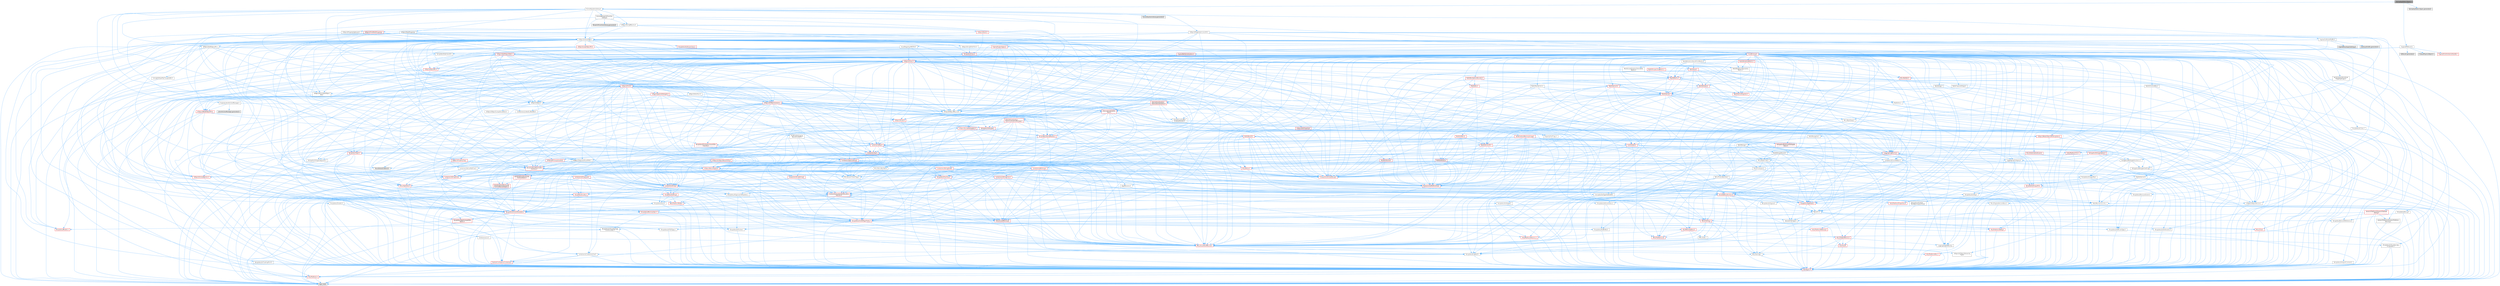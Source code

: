 digraph "GameplayStaticsTypes.h"
{
 // INTERACTIVE_SVG=YES
 // LATEX_PDF_SIZE
  bgcolor="transparent";
  edge [fontname=Helvetica,fontsize=10,labelfontname=Helvetica,labelfontsize=10];
  node [fontname=Helvetica,fontsize=10,shape=box,height=0.2,width=0.4];
  Node1 [id="Node000001",label="GameplayStaticsTypes.h",height=0.2,width=0.4,color="gray40", fillcolor="grey60", style="filled", fontcolor="black",tooltip=" "];
  Node1 -> Node2 [id="edge1_Node000001_Node000002",color="steelblue1",style="solid",tooltip=" "];
  Node2 [id="Node000002",label="KismetSystemLibrary.h",height=0.2,width=0.4,color="grey40", fillcolor="white", style="filled",URL="$da/d0f/KismetSystemLibrary_8h.html",tooltip=" "];
  Node2 -> Node3 [id="edge2_Node000002_Node000003",color="steelblue1",style="solid",tooltip=" "];
  Node3 [id="Node000003",label="UObject/ObjectMacros.h",height=0.2,width=0.4,color="grey40", fillcolor="white", style="filled",URL="$d8/d8d/ObjectMacros_8h.html",tooltip=" "];
  Node3 -> Node4 [id="edge3_Node000003_Node000004",color="steelblue1",style="solid",tooltip=" "];
  Node4 [id="Node000004",label="Misc/EnumClassFlags.h",height=0.2,width=0.4,color="grey40", fillcolor="white", style="filled",URL="$d8/de7/EnumClassFlags_8h.html",tooltip=" "];
  Node3 -> Node5 [id="edge4_Node000003_Node000005",color="steelblue1",style="solid",tooltip=" "];
  Node5 [id="Node000005",label="UObject/Script.h",height=0.2,width=0.4,color="red", fillcolor="#FFF0F0", style="filled",URL="$de/dc6/Script_8h.html",tooltip=" "];
  Node5 -> Node6 [id="edge5_Node000005_Node000006",color="steelblue1",style="solid",tooltip=" "];
  Node6 [id="Node000006",label="Delegates/Delegate.h",height=0.2,width=0.4,color="red", fillcolor="#FFF0F0", style="filled",URL="$d4/d80/Delegate_8h.html",tooltip=" "];
  Node6 -> Node7 [id="edge6_Node000006_Node000007",color="steelblue1",style="solid",tooltip=" "];
  Node7 [id="Node000007",label="CoreTypes.h",height=0.2,width=0.4,color="red", fillcolor="#FFF0F0", style="filled",URL="$dc/dec/CoreTypes_8h.html",tooltip=" "];
  Node7 -> Node8 [id="edge7_Node000007_Node000008",color="steelblue1",style="solid",tooltip=" "];
  Node8 [id="Node000008",label="HAL/Platform.h",height=0.2,width=0.4,color="red", fillcolor="#FFF0F0", style="filled",URL="$d9/dd0/Platform_8h.html",tooltip=" "];
  Node8 -> Node11 [id="edge8_Node000008_Node000011",color="steelblue1",style="solid",tooltip=" "];
  Node11 [id="Node000011",label="type_traits",height=0.2,width=0.4,color="grey60", fillcolor="#E0E0E0", style="filled",tooltip=" "];
  Node6 -> Node21 [id="edge9_Node000006_Node000021",color="steelblue1",style="solid",tooltip=" "];
  Node21 [id="Node000021",label="Misc/AssertionMacros.h",height=0.2,width=0.4,color="red", fillcolor="#FFF0F0", style="filled",URL="$d0/dfa/AssertionMacros_8h.html",tooltip=" "];
  Node21 -> Node7 [id="edge10_Node000021_Node000007",color="steelblue1",style="solid",tooltip=" "];
  Node21 -> Node8 [id="edge11_Node000021_Node000008",color="steelblue1",style="solid",tooltip=" "];
  Node21 -> Node22 [id="edge12_Node000021_Node000022",color="steelblue1",style="solid",tooltip=" "];
  Node22 [id="Node000022",label="HAL/PlatformMisc.h",height=0.2,width=0.4,color="red", fillcolor="#FFF0F0", style="filled",URL="$d0/df5/PlatformMisc_8h.html",tooltip=" "];
  Node22 -> Node7 [id="edge13_Node000022_Node000007",color="steelblue1",style="solid",tooltip=" "];
  Node21 -> Node57 [id="edge14_Node000021_Node000057",color="steelblue1",style="solid",tooltip=" "];
  Node57 [id="Node000057",label="Templates/EnableIf.h",height=0.2,width=0.4,color="grey40", fillcolor="white", style="filled",URL="$d7/d60/EnableIf_8h.html",tooltip=" "];
  Node57 -> Node7 [id="edge15_Node000057_Node000007",color="steelblue1",style="solid",tooltip=" "];
  Node21 -> Node63 [id="edge16_Node000021_Node000063",color="steelblue1",style="solid",tooltip=" "];
  Node63 [id="Node000063",label="Misc/VarArgs.h",height=0.2,width=0.4,color="grey40", fillcolor="white", style="filled",URL="$d5/d6f/VarArgs_8h.html",tooltip=" "];
  Node63 -> Node7 [id="edge17_Node000063_Node000007",color="steelblue1",style="solid",tooltip=" "];
  Node6 -> Node71 [id="edge18_Node000006_Node000071",color="steelblue1",style="solid",tooltip=" "];
  Node71 [id="Node000071",label="UObject/NameTypes.h",height=0.2,width=0.4,color="red", fillcolor="#FFF0F0", style="filled",URL="$d6/d35/NameTypes_8h.html",tooltip=" "];
  Node71 -> Node7 [id="edge19_Node000071_Node000007",color="steelblue1",style="solid",tooltip=" "];
  Node71 -> Node21 [id="edge20_Node000071_Node000021",color="steelblue1",style="solid",tooltip=" "];
  Node71 -> Node72 [id="edge21_Node000071_Node000072",color="steelblue1",style="solid",tooltip=" "];
  Node72 [id="Node000072",label="HAL/UnrealMemory.h",height=0.2,width=0.4,color="red", fillcolor="#FFF0F0", style="filled",URL="$d9/d96/UnrealMemory_8h.html",tooltip=" "];
  Node72 -> Node7 [id="edge22_Node000072_Node000007",color="steelblue1",style="solid",tooltip=" "];
  Node72 -> Node76 [id="edge23_Node000072_Node000076",color="steelblue1",style="solid",tooltip=" "];
  Node76 [id="Node000076",label="HAL/MemoryBase.h",height=0.2,width=0.4,color="red", fillcolor="#FFF0F0", style="filled",URL="$d6/d9f/MemoryBase_8h.html",tooltip=" "];
  Node76 -> Node7 [id="edge24_Node000076_Node000007",color="steelblue1",style="solid",tooltip=" "];
  Node76 -> Node50 [id="edge25_Node000076_Node000050",color="steelblue1",style="solid",tooltip=" "];
  Node50 [id="Node000050",label="HAL/PlatformAtomics.h",height=0.2,width=0.4,color="red", fillcolor="#FFF0F0", style="filled",URL="$d3/d36/PlatformAtomics_8h.html",tooltip=" "];
  Node50 -> Node7 [id="edge26_Node000050_Node000007",color="steelblue1",style="solid",tooltip=" "];
  Node76 -> Node34 [id="edge27_Node000076_Node000034",color="steelblue1",style="solid",tooltip=" "];
  Node34 [id="Node000034",label="HAL/PlatformCrt.h",height=0.2,width=0.4,color="red", fillcolor="#FFF0F0", style="filled",URL="$d8/d75/PlatformCrt_8h.html",tooltip=" "];
  Node76 -> Node77 [id="edge28_Node000076_Node000077",color="steelblue1",style="solid",tooltip=" "];
  Node77 [id="Node000077",label="Misc/Exec.h",height=0.2,width=0.4,color="grey40", fillcolor="white", style="filled",URL="$de/ddb/Exec_8h.html",tooltip=" "];
  Node77 -> Node7 [id="edge29_Node000077_Node000007",color="steelblue1",style="solid",tooltip=" "];
  Node77 -> Node21 [id="edge30_Node000077_Node000021",color="steelblue1",style="solid",tooltip=" "];
  Node76 -> Node78 [id="edge31_Node000076_Node000078",color="steelblue1",style="solid",tooltip=" "];
  Node78 [id="Node000078",label="Misc/OutputDevice.h",height=0.2,width=0.4,color="red", fillcolor="#FFF0F0", style="filled",URL="$d7/d32/OutputDevice_8h.html",tooltip=" "];
  Node78 -> Node29 [id="edge32_Node000078_Node000029",color="steelblue1",style="solid",tooltip=" "];
  Node29 [id="Node000029",label="CoreFwd.h",height=0.2,width=0.4,color="red", fillcolor="#FFF0F0", style="filled",URL="$d1/d1e/CoreFwd_8h.html",tooltip=" "];
  Node29 -> Node7 [id="edge33_Node000029_Node000007",color="steelblue1",style="solid",tooltip=" "];
  Node29 -> Node30 [id="edge34_Node000029_Node000030",color="steelblue1",style="solid",tooltip=" "];
  Node30 [id="Node000030",label="Containers/ContainersFwd.h",height=0.2,width=0.4,color="grey40", fillcolor="white", style="filled",URL="$d4/d0a/ContainersFwd_8h.html",tooltip=" "];
  Node30 -> Node8 [id="edge35_Node000030_Node000008",color="steelblue1",style="solid",tooltip=" "];
  Node30 -> Node7 [id="edge36_Node000030_Node000007",color="steelblue1",style="solid",tooltip=" "];
  Node30 -> Node27 [id="edge37_Node000030_Node000027",color="steelblue1",style="solid",tooltip=" "];
  Node27 [id="Node000027",label="Traits/IsContiguousContainer.h",height=0.2,width=0.4,color="red", fillcolor="#FFF0F0", style="filled",URL="$d5/d3c/IsContiguousContainer_8h.html",tooltip=" "];
  Node27 -> Node7 [id="edge38_Node000027_Node000007",color="steelblue1",style="solid",tooltip=" "];
  Node29 -> Node32 [id="edge39_Node000029_Node000032",color="steelblue1",style="solid",tooltip=" "];
  Node32 [id="Node000032",label="UObject/UObjectHierarchy\lFwd.h",height=0.2,width=0.4,color="grey40", fillcolor="white", style="filled",URL="$d3/d13/UObjectHierarchyFwd_8h.html",tooltip=" "];
  Node78 -> Node7 [id="edge40_Node000078_Node000007",color="steelblue1",style="solid",tooltip=" "];
  Node78 -> Node79 [id="edge41_Node000078_Node000079",color="steelblue1",style="solid",tooltip=" "];
  Node79 [id="Node000079",label="Logging/LogVerbosity.h",height=0.2,width=0.4,color="grey40", fillcolor="white", style="filled",URL="$d2/d8f/LogVerbosity_8h.html",tooltip=" "];
  Node79 -> Node7 [id="edge42_Node000079_Node000007",color="steelblue1",style="solid",tooltip=" "];
  Node78 -> Node63 [id="edge43_Node000078_Node000063",color="steelblue1",style="solid",tooltip=" "];
  Node72 -> Node89 [id="edge44_Node000072_Node000089",color="steelblue1",style="solid",tooltip=" "];
  Node89 [id="Node000089",label="HAL/PlatformMemory.h",height=0.2,width=0.4,color="red", fillcolor="#FFF0F0", style="filled",URL="$de/d68/PlatformMemory_8h.html",tooltip=" "];
  Node89 -> Node7 [id="edge45_Node000089_Node000007",color="steelblue1",style="solid",tooltip=" "];
  Node72 -> Node92 [id="edge46_Node000072_Node000092",color="steelblue1",style="solid",tooltip=" "];
  Node92 [id="Node000092",label="Templates/IsPointer.h",height=0.2,width=0.4,color="grey40", fillcolor="white", style="filled",URL="$d7/d05/IsPointer_8h.html",tooltip=" "];
  Node92 -> Node7 [id="edge47_Node000092_Node000007",color="steelblue1",style="solid",tooltip=" "];
  Node71 -> Node93 [id="edge48_Node000071_Node000093",color="steelblue1",style="solid",tooltip=" "];
  Node93 [id="Node000093",label="Templates/UnrealTypeTraits.h",height=0.2,width=0.4,color="red", fillcolor="#FFF0F0", style="filled",URL="$d2/d2d/UnrealTypeTraits_8h.html",tooltip=" "];
  Node93 -> Node7 [id="edge49_Node000093_Node000007",color="steelblue1",style="solid",tooltip=" "];
  Node93 -> Node92 [id="edge50_Node000093_Node000092",color="steelblue1",style="solid",tooltip=" "];
  Node93 -> Node21 [id="edge51_Node000093_Node000021",color="steelblue1",style="solid",tooltip=" "];
  Node93 -> Node85 [id="edge52_Node000093_Node000085",color="steelblue1",style="solid",tooltip=" "];
  Node85 [id="Node000085",label="Templates/AndOrNot.h",height=0.2,width=0.4,color="grey40", fillcolor="white", style="filled",URL="$db/d0a/AndOrNot_8h.html",tooltip=" "];
  Node85 -> Node7 [id="edge53_Node000085_Node000007",color="steelblue1",style="solid",tooltip=" "];
  Node93 -> Node57 [id="edge54_Node000093_Node000057",color="steelblue1",style="solid",tooltip=" "];
  Node93 -> Node94 [id="edge55_Node000093_Node000094",color="steelblue1",style="solid",tooltip=" "];
  Node94 [id="Node000094",label="Templates/IsArithmetic.h",height=0.2,width=0.4,color="grey40", fillcolor="white", style="filled",URL="$d2/d5d/IsArithmetic_8h.html",tooltip=" "];
  Node94 -> Node7 [id="edge56_Node000094_Node000007",color="steelblue1",style="solid",tooltip=" "];
  Node93 -> Node95 [id="edge57_Node000093_Node000095",color="steelblue1",style="solid",tooltip=" "];
  Node95 [id="Node000095",label="Templates/Models.h",height=0.2,width=0.4,color="red", fillcolor="#FFF0F0", style="filled",URL="$d3/d0c/Models_8h.html",tooltip=" "];
  Node93 -> Node96 [id="edge58_Node000093_Node000096",color="steelblue1",style="solid",tooltip=" "];
  Node96 [id="Node000096",label="Templates/IsPODType.h",height=0.2,width=0.4,color="grey40", fillcolor="white", style="filled",URL="$d7/db1/IsPODType_8h.html",tooltip=" "];
  Node96 -> Node7 [id="edge59_Node000096_Node000007",color="steelblue1",style="solid",tooltip=" "];
  Node93 -> Node97 [id="edge60_Node000093_Node000097",color="steelblue1",style="solid",tooltip=" "];
  Node97 [id="Node000097",label="Templates/IsUECoreType.h",height=0.2,width=0.4,color="grey40", fillcolor="white", style="filled",URL="$d1/db8/IsUECoreType_8h.html",tooltip=" "];
  Node97 -> Node7 [id="edge61_Node000097_Node000007",color="steelblue1",style="solid",tooltip=" "];
  Node97 -> Node11 [id="edge62_Node000097_Node000011",color="steelblue1",style="solid",tooltip=" "];
  Node93 -> Node86 [id="edge63_Node000093_Node000086",color="steelblue1",style="solid",tooltip=" "];
  Node86 [id="Node000086",label="Templates/IsTriviallyCopy\lConstructible.h",height=0.2,width=0.4,color="grey40", fillcolor="white", style="filled",URL="$d3/d78/IsTriviallyCopyConstructible_8h.html",tooltip=" "];
  Node86 -> Node7 [id="edge64_Node000086_Node000007",color="steelblue1",style="solid",tooltip=" "];
  Node86 -> Node11 [id="edge65_Node000086_Node000011",color="steelblue1",style="solid",tooltip=" "];
  Node71 -> Node98 [id="edge66_Node000071_Node000098",color="steelblue1",style="solid",tooltip=" "];
  Node98 [id="Node000098",label="Templates/UnrealTemplate.h",height=0.2,width=0.4,color="red", fillcolor="#FFF0F0", style="filled",URL="$d4/d24/UnrealTemplate_8h.html",tooltip=" "];
  Node98 -> Node7 [id="edge67_Node000098_Node000007",color="steelblue1",style="solid",tooltip=" "];
  Node98 -> Node92 [id="edge68_Node000098_Node000092",color="steelblue1",style="solid",tooltip=" "];
  Node98 -> Node72 [id="edge69_Node000098_Node000072",color="steelblue1",style="solid",tooltip=" "];
  Node98 -> Node93 [id="edge70_Node000098_Node000093",color="steelblue1",style="solid",tooltip=" "];
  Node98 -> Node101 [id="edge71_Node000098_Node000101",color="steelblue1",style="solid",tooltip=" "];
  Node101 [id="Node000101",label="Templates/RemoveReference.h",height=0.2,width=0.4,color="grey40", fillcolor="white", style="filled",URL="$da/dbe/RemoveReference_8h.html",tooltip=" "];
  Node101 -> Node7 [id="edge72_Node000101_Node000007",color="steelblue1",style="solid",tooltip=" "];
  Node98 -> Node102 [id="edge73_Node000098_Node000102",color="steelblue1",style="solid",tooltip=" "];
  Node102 [id="Node000102",label="Templates/TypeCompatible\lBytes.h",height=0.2,width=0.4,color="red", fillcolor="#FFF0F0", style="filled",URL="$df/d0a/TypeCompatibleBytes_8h.html",tooltip=" "];
  Node102 -> Node7 [id="edge74_Node000102_Node000007",color="steelblue1",style="solid",tooltip=" "];
  Node102 -> Node11 [id="edge75_Node000102_Node000011",color="steelblue1",style="solid",tooltip=" "];
  Node98 -> Node27 [id="edge76_Node000098_Node000027",color="steelblue1",style="solid",tooltip=" "];
  Node98 -> Node11 [id="edge77_Node000098_Node000011",color="steelblue1",style="solid",tooltip=" "];
  Node71 -> Node104 [id="edge78_Node000071_Node000104",color="steelblue1",style="solid",tooltip=" "];
  Node104 [id="Node000104",label="Containers/UnrealString.h",height=0.2,width=0.4,color="red", fillcolor="#FFF0F0", style="filled",URL="$d5/dba/UnrealString_8h.html",tooltip=" "];
  Node71 -> Node111 [id="edge79_Node000071_Node000111",color="steelblue1",style="solid",tooltip=" "];
  Node111 [id="Node000111",label="Containers/StringConv.h",height=0.2,width=0.4,color="red", fillcolor="#FFF0F0", style="filled",URL="$d3/ddf/StringConv_8h.html",tooltip=" "];
  Node111 -> Node7 [id="edge80_Node000111_Node000007",color="steelblue1",style="solid",tooltip=" "];
  Node111 -> Node21 [id="edge81_Node000111_Node000021",color="steelblue1",style="solid",tooltip=" "];
  Node111 -> Node112 [id="edge82_Node000111_Node000112",color="steelblue1",style="solid",tooltip=" "];
  Node112 [id="Node000112",label="Containers/ContainerAllocation\lPolicies.h",height=0.2,width=0.4,color="red", fillcolor="#FFF0F0", style="filled",URL="$d7/dff/ContainerAllocationPolicies_8h.html",tooltip=" "];
  Node112 -> Node7 [id="edge83_Node000112_Node000007",color="steelblue1",style="solid",tooltip=" "];
  Node112 -> Node112 [id="edge84_Node000112_Node000112",color="steelblue1",style="solid",tooltip=" "];
  Node112 -> Node114 [id="edge85_Node000112_Node000114",color="steelblue1",style="solid",tooltip=" "];
  Node114 [id="Node000114",label="HAL/PlatformMath.h",height=0.2,width=0.4,color="red", fillcolor="#FFF0F0", style="filled",URL="$dc/d53/PlatformMath_8h.html",tooltip=" "];
  Node114 -> Node7 [id="edge86_Node000114_Node000007",color="steelblue1",style="solid",tooltip=" "];
  Node112 -> Node72 [id="edge87_Node000112_Node000072",color="steelblue1",style="solid",tooltip=" "];
  Node112 -> Node44 [id="edge88_Node000112_Node000044",color="steelblue1",style="solid",tooltip=" "];
  Node44 [id="Node000044",label="Math/NumericLimits.h",height=0.2,width=0.4,color="grey40", fillcolor="white", style="filled",URL="$df/d1b/NumericLimits_8h.html",tooltip=" "];
  Node44 -> Node7 [id="edge89_Node000044_Node000007",color="steelblue1",style="solid",tooltip=" "];
  Node112 -> Node21 [id="edge90_Node000112_Node000021",color="steelblue1",style="solid",tooltip=" "];
  Node112 -> Node123 [id="edge91_Node000112_Node000123",color="steelblue1",style="solid",tooltip=" "];
  Node123 [id="Node000123",label="Templates/MemoryOps.h",height=0.2,width=0.4,color="red", fillcolor="#FFF0F0", style="filled",URL="$db/dea/MemoryOps_8h.html",tooltip=" "];
  Node123 -> Node7 [id="edge92_Node000123_Node000007",color="steelblue1",style="solid",tooltip=" "];
  Node123 -> Node72 [id="edge93_Node000123_Node000072",color="steelblue1",style="solid",tooltip=" "];
  Node123 -> Node87 [id="edge94_Node000123_Node000087",color="steelblue1",style="solid",tooltip=" "];
  Node87 [id="Node000087",label="Templates/IsTriviallyCopy\lAssignable.h",height=0.2,width=0.4,color="grey40", fillcolor="white", style="filled",URL="$d2/df2/IsTriviallyCopyAssignable_8h.html",tooltip=" "];
  Node87 -> Node7 [id="edge95_Node000087_Node000007",color="steelblue1",style="solid",tooltip=" "];
  Node87 -> Node11 [id="edge96_Node000087_Node000011",color="steelblue1",style="solid",tooltip=" "];
  Node123 -> Node86 [id="edge97_Node000123_Node000086",color="steelblue1",style="solid",tooltip=" "];
  Node123 -> Node93 [id="edge98_Node000123_Node000093",color="steelblue1",style="solid",tooltip=" "];
  Node123 -> Node11 [id="edge99_Node000123_Node000011",color="steelblue1",style="solid",tooltip=" "];
  Node112 -> Node102 [id="edge100_Node000112_Node000102",color="steelblue1",style="solid",tooltip=" "];
  Node112 -> Node11 [id="edge101_Node000112_Node000011",color="steelblue1",style="solid",tooltip=" "];
  Node111 -> Node124 [id="edge102_Node000111_Node000124",color="steelblue1",style="solid",tooltip=" "];
  Node124 [id="Node000124",label="Containers/Array.h",height=0.2,width=0.4,color="red", fillcolor="#FFF0F0", style="filled",URL="$df/dd0/Array_8h.html",tooltip=" "];
  Node124 -> Node7 [id="edge103_Node000124_Node000007",color="steelblue1",style="solid",tooltip=" "];
  Node124 -> Node21 [id="edge104_Node000124_Node000021",color="steelblue1",style="solid",tooltip=" "];
  Node124 -> Node72 [id="edge105_Node000124_Node000072",color="steelblue1",style="solid",tooltip=" "];
  Node124 -> Node93 [id="edge106_Node000124_Node000093",color="steelblue1",style="solid",tooltip=" "];
  Node124 -> Node98 [id="edge107_Node000124_Node000098",color="steelblue1",style="solid",tooltip=" "];
  Node124 -> Node112 [id="edge108_Node000124_Node000112",color="steelblue1",style="solid",tooltip=" "];
  Node124 -> Node131 [id="edge109_Node000124_Node000131",color="steelblue1",style="solid",tooltip=" "];
  Node131 [id="Node000131",label="Serialization/Archive.h",height=0.2,width=0.4,color="red", fillcolor="#FFF0F0", style="filled",URL="$d7/d3b/Archive_8h.html",tooltip=" "];
  Node131 -> Node29 [id="edge110_Node000131_Node000029",color="steelblue1",style="solid",tooltip=" "];
  Node131 -> Node7 [id="edge111_Node000131_Node000007",color="steelblue1",style="solid",tooltip=" "];
  Node131 -> Node132 [id="edge112_Node000131_Node000132",color="steelblue1",style="solid",tooltip=" "];
  Node132 [id="Node000132",label="HAL/PlatformProperties.h",height=0.2,width=0.4,color="red", fillcolor="#FFF0F0", style="filled",URL="$d9/db0/PlatformProperties_8h.html",tooltip=" "];
  Node132 -> Node7 [id="edge113_Node000132_Node000007",color="steelblue1",style="solid",tooltip=" "];
  Node131 -> Node135 [id="edge114_Node000131_Node000135",color="steelblue1",style="solid",tooltip=" "];
  Node135 [id="Node000135",label="Internationalization\l/TextNamespaceFwd.h",height=0.2,width=0.4,color="grey40", fillcolor="white", style="filled",URL="$d8/d97/TextNamespaceFwd_8h.html",tooltip=" "];
  Node135 -> Node7 [id="edge115_Node000135_Node000007",color="steelblue1",style="solid",tooltip=" "];
  Node131 -> Node21 [id="edge116_Node000131_Node000021",color="steelblue1",style="solid",tooltip=" "];
  Node131 -> Node136 [id="edge117_Node000131_Node000136",color="steelblue1",style="solid",tooltip=" "];
  Node136 [id="Node000136",label="Misc/EngineVersionBase.h",height=0.2,width=0.4,color="grey40", fillcolor="white", style="filled",URL="$d5/d2b/EngineVersionBase_8h.html",tooltip=" "];
  Node136 -> Node7 [id="edge118_Node000136_Node000007",color="steelblue1",style="solid",tooltip=" "];
  Node131 -> Node63 [id="edge119_Node000131_Node000063",color="steelblue1",style="solid",tooltip=" "];
  Node131 -> Node57 [id="edge120_Node000131_Node000057",color="steelblue1",style="solid",tooltip=" "];
  Node131 -> Node139 [id="edge121_Node000131_Node000139",color="steelblue1",style="solid",tooltip=" "];
  Node139 [id="Node000139",label="Templates/IsEnumClass.h",height=0.2,width=0.4,color="grey40", fillcolor="white", style="filled",URL="$d7/d15/IsEnumClass_8h.html",tooltip=" "];
  Node139 -> Node7 [id="edge122_Node000139_Node000007",color="steelblue1",style="solid",tooltip=" "];
  Node139 -> Node85 [id="edge123_Node000139_Node000085",color="steelblue1",style="solid",tooltip=" "];
  Node131 -> Node119 [id="edge124_Node000131_Node000119",color="steelblue1",style="solid",tooltip=" "];
  Node119 [id="Node000119",label="Templates/IsSigned.h",height=0.2,width=0.4,color="grey40", fillcolor="white", style="filled",URL="$d8/dd8/IsSigned_8h.html",tooltip=" "];
  Node119 -> Node7 [id="edge125_Node000119_Node000007",color="steelblue1",style="solid",tooltip=" "];
  Node131 -> Node98 [id="edge126_Node000131_Node000098",color="steelblue1",style="solid",tooltip=" "];
  Node131 -> Node140 [id="edge127_Node000131_Node000140",color="steelblue1",style="solid",tooltip=" "];
  Node140 [id="Node000140",label="UObject/ObjectVersion.h",height=0.2,width=0.4,color="grey40", fillcolor="white", style="filled",URL="$da/d63/ObjectVersion_8h.html",tooltip=" "];
  Node140 -> Node7 [id="edge128_Node000140_Node000007",color="steelblue1",style="solid",tooltip=" "];
  Node124 -> Node168 [id="edge129_Node000124_Node000168",color="steelblue1",style="solid",tooltip=" "];
  Node168 [id="Node000168",label="Concepts/GetTypeHashable.h",height=0.2,width=0.4,color="grey40", fillcolor="white", style="filled",URL="$d3/da2/GetTypeHashable_8h.html",tooltip=" "];
  Node168 -> Node7 [id="edge130_Node000168_Node000007",color="steelblue1",style="solid",tooltip=" "];
  Node168 -> Node146 [id="edge131_Node000168_Node000146",color="steelblue1",style="solid",tooltip=" "];
  Node146 [id="Node000146",label="Templates/TypeHash.h",height=0.2,width=0.4,color="red", fillcolor="#FFF0F0", style="filled",URL="$d1/d62/TypeHash_8h.html",tooltip=" "];
  Node146 -> Node7 [id="edge132_Node000146_Node000007",color="steelblue1",style="solid",tooltip=" "];
  Node146 -> Node147 [id="edge133_Node000146_Node000147",color="steelblue1",style="solid",tooltip=" "];
  Node147 [id="Node000147",label="Misc/Crc.h",height=0.2,width=0.4,color="grey40", fillcolor="white", style="filled",URL="$d4/dd2/Crc_8h.html",tooltip=" "];
  Node147 -> Node7 [id="edge134_Node000147_Node000007",color="steelblue1",style="solid",tooltip=" "];
  Node147 -> Node74 [id="edge135_Node000147_Node000074",color="steelblue1",style="solid",tooltip=" "];
  Node74 [id="Node000074",label="HAL/PlatformString.h",height=0.2,width=0.4,color="red", fillcolor="#FFF0F0", style="filled",URL="$db/db5/PlatformString_8h.html",tooltip=" "];
  Node74 -> Node7 [id="edge136_Node000074_Node000007",color="steelblue1",style="solid",tooltip=" "];
  Node147 -> Node21 [id="edge137_Node000147_Node000021",color="steelblue1",style="solid",tooltip=" "];
  Node147 -> Node148 [id="edge138_Node000147_Node000148",color="steelblue1",style="solid",tooltip=" "];
  Node148 [id="Node000148",label="Misc/CString.h",height=0.2,width=0.4,color="red", fillcolor="#FFF0F0", style="filled",URL="$d2/d49/CString_8h.html",tooltip=" "];
  Node148 -> Node7 [id="edge139_Node000148_Node000007",color="steelblue1",style="solid",tooltip=" "];
  Node148 -> Node34 [id="edge140_Node000148_Node000034",color="steelblue1",style="solid",tooltip=" "];
  Node148 -> Node74 [id="edge141_Node000148_Node000074",color="steelblue1",style="solid",tooltip=" "];
  Node148 -> Node21 [id="edge142_Node000148_Node000021",color="steelblue1",style="solid",tooltip=" "];
  Node148 -> Node149 [id="edge143_Node000148_Node000149",color="steelblue1",style="solid",tooltip=" "];
  Node149 [id="Node000149",label="Misc/Char.h",height=0.2,width=0.4,color="red", fillcolor="#FFF0F0", style="filled",URL="$d0/d58/Char_8h.html",tooltip=" "];
  Node149 -> Node7 [id="edge144_Node000149_Node000007",color="steelblue1",style="solid",tooltip=" "];
  Node149 -> Node11 [id="edge145_Node000149_Node000011",color="steelblue1",style="solid",tooltip=" "];
  Node148 -> Node63 [id="edge146_Node000148_Node000063",color="steelblue1",style="solid",tooltip=" "];
  Node147 -> Node149 [id="edge147_Node000147_Node000149",color="steelblue1",style="solid",tooltip=" "];
  Node147 -> Node93 [id="edge148_Node000147_Node000093",color="steelblue1",style="solid",tooltip=" "];
  Node147 -> Node62 [id="edge149_Node000147_Node000062",color="steelblue1",style="solid",tooltip=" "];
  Node62 [id="Node000062",label="Traits/IsCharType.h",height=0.2,width=0.4,color="grey40", fillcolor="white", style="filled",URL="$db/d51/IsCharType_8h.html",tooltip=" "];
  Node62 -> Node7 [id="edge150_Node000062_Node000007",color="steelblue1",style="solid",tooltip=" "];
  Node146 -> Node11 [id="edge151_Node000146_Node000011",color="steelblue1",style="solid",tooltip=" "];
  Node124 -> Node157 [id="edge152_Node000124_Node000157",color="steelblue1",style="solid",tooltip=" "];
  Node157 [id="Node000157",label="Templates/Invoke.h",height=0.2,width=0.4,color="red", fillcolor="#FFF0F0", style="filled",URL="$d7/deb/Invoke_8h.html",tooltip=" "];
  Node157 -> Node7 [id="edge153_Node000157_Node000007",color="steelblue1",style="solid",tooltip=" "];
  Node157 -> Node98 [id="edge154_Node000157_Node000098",color="steelblue1",style="solid",tooltip=" "];
  Node157 -> Node11 [id="edge155_Node000157_Node000011",color="steelblue1",style="solid",tooltip=" "];
  Node124 -> Node162 [id="edge156_Node000124_Node000162",color="steelblue1",style="solid",tooltip=" "];
  Node162 [id="Node000162",label="Templates/Less.h",height=0.2,width=0.4,color="grey40", fillcolor="white", style="filled",URL="$de/dc8/Less_8h.html",tooltip=" "];
  Node162 -> Node7 [id="edge157_Node000162_Node000007",color="steelblue1",style="solid",tooltip=" "];
  Node162 -> Node98 [id="edge158_Node000162_Node000098",color="steelblue1",style="solid",tooltip=" "];
  Node124 -> Node170 [id="edge159_Node000124_Node000170",color="steelblue1",style="solid",tooltip=" "];
  Node170 [id="Node000170",label="Templates/Sorting.h",height=0.2,width=0.4,color="red", fillcolor="#FFF0F0", style="filled",URL="$d3/d9e/Sorting_8h.html",tooltip=" "];
  Node170 -> Node7 [id="edge160_Node000170_Node000007",color="steelblue1",style="solid",tooltip=" "];
  Node170 -> Node114 [id="edge161_Node000170_Node000114",color="steelblue1",style="solid",tooltip=" "];
  Node170 -> Node162 [id="edge162_Node000170_Node000162",color="steelblue1",style="solid",tooltip=" "];
  Node124 -> Node174 [id="edge163_Node000124_Node000174",color="steelblue1",style="solid",tooltip=" "];
  Node174 [id="Node000174",label="Templates/AlignmentTemplates.h",height=0.2,width=0.4,color="grey40", fillcolor="white", style="filled",URL="$dd/d32/AlignmentTemplates_8h.html",tooltip=" "];
  Node174 -> Node7 [id="edge164_Node000174_Node000007",color="steelblue1",style="solid",tooltip=" "];
  Node174 -> Node83 [id="edge165_Node000174_Node000083",color="steelblue1",style="solid",tooltip=" "];
  Node83 [id="Node000083",label="Templates/IsIntegral.h",height=0.2,width=0.4,color="grey40", fillcolor="white", style="filled",URL="$da/d64/IsIntegral_8h.html",tooltip=" "];
  Node83 -> Node7 [id="edge166_Node000083_Node000007",color="steelblue1",style="solid",tooltip=" "];
  Node174 -> Node92 [id="edge167_Node000174_Node000092",color="steelblue1",style="solid",tooltip=" "];
  Node124 -> Node11 [id="edge168_Node000124_Node000011",color="steelblue1",style="solid",tooltip=" "];
  Node111 -> Node148 [id="edge169_Node000111_Node000148",color="steelblue1",style="solid",tooltip=" "];
  Node111 -> Node175 [id="edge170_Node000111_Node000175",color="steelblue1",style="solid",tooltip=" "];
  Node175 [id="Node000175",label="Templates/IsArray.h",height=0.2,width=0.4,color="grey40", fillcolor="white", style="filled",URL="$d8/d8d/IsArray_8h.html",tooltip=" "];
  Node175 -> Node7 [id="edge171_Node000175_Node000007",color="steelblue1",style="solid",tooltip=" "];
  Node111 -> Node98 [id="edge172_Node000111_Node000098",color="steelblue1",style="solid",tooltip=" "];
  Node111 -> Node93 [id="edge173_Node000111_Node000093",color="steelblue1",style="solid",tooltip=" "];
  Node111 -> Node27 [id="edge174_Node000111_Node000027",color="steelblue1",style="solid",tooltip=" "];
  Node111 -> Node11 [id="edge175_Node000111_Node000011",color="steelblue1",style="solid",tooltip=" "];
  Node71 -> Node24 [id="edge176_Node000071_Node000024",color="steelblue1",style="solid",tooltip=" "];
  Node24 [id="Node000024",label="Containers/StringFwd.h",height=0.2,width=0.4,color="red", fillcolor="#FFF0F0", style="filled",URL="$df/d37/StringFwd_8h.html",tooltip=" "];
  Node24 -> Node7 [id="edge177_Node000024_Node000007",color="steelblue1",style="solid",tooltip=" "];
  Node24 -> Node27 [id="edge178_Node000024_Node000027",color="steelblue1",style="solid",tooltip=" "];
  Node71 -> Node176 [id="edge179_Node000071_Node000176",color="steelblue1",style="solid",tooltip=" "];
  Node176 [id="Node000176",label="UObject/UnrealNames.h",height=0.2,width=0.4,color="red", fillcolor="#FFF0F0", style="filled",URL="$d8/db1/UnrealNames_8h.html",tooltip=" "];
  Node176 -> Node7 [id="edge180_Node000176_Node000007",color="steelblue1",style="solid",tooltip=" "];
  Node6 -> Node184 [id="edge181_Node000006_Node000184",color="steelblue1",style="solid",tooltip=" "];
  Node184 [id="Node000184",label="Templates/SharedPointer.h",height=0.2,width=0.4,color="red", fillcolor="#FFF0F0", style="filled",URL="$d2/d17/SharedPointer_8h.html",tooltip=" "];
  Node184 -> Node7 [id="edge182_Node000184_Node000007",color="steelblue1",style="solid",tooltip=" "];
  Node184 -> Node185 [id="edge183_Node000184_Node000185",color="steelblue1",style="solid",tooltip=" "];
  Node185 [id="Node000185",label="Templates/PointerIsConvertible\lFromTo.h",height=0.2,width=0.4,color="red", fillcolor="#FFF0F0", style="filled",URL="$d6/d65/PointerIsConvertibleFromTo_8h.html",tooltip=" "];
  Node185 -> Node7 [id="edge184_Node000185_Node000007",color="steelblue1",style="solid",tooltip=" "];
  Node185 -> Node11 [id="edge185_Node000185_Node000011",color="steelblue1",style="solid",tooltip=" "];
  Node184 -> Node21 [id="edge186_Node000184_Node000021",color="steelblue1",style="solid",tooltip=" "];
  Node184 -> Node72 [id="edge187_Node000184_Node000072",color="steelblue1",style="solid",tooltip=" "];
  Node184 -> Node124 [id="edge188_Node000184_Node000124",color="steelblue1",style="solid",tooltip=" "];
  Node184 -> Node186 [id="edge189_Node000184_Node000186",color="steelblue1",style="solid",tooltip=" "];
  Node186 [id="Node000186",label="Containers/Map.h",height=0.2,width=0.4,color="red", fillcolor="#FFF0F0", style="filled",URL="$df/d79/Map_8h.html",tooltip=" "];
  Node186 -> Node7 [id="edge190_Node000186_Node000007",color="steelblue1",style="solid",tooltip=" "];
  Node186 -> Node187 [id="edge191_Node000186_Node000187",color="steelblue1",style="solid",tooltip=" "];
  Node187 [id="Node000187",label="Algo/Reverse.h",height=0.2,width=0.4,color="grey40", fillcolor="white", style="filled",URL="$d5/d93/Reverse_8h.html",tooltip=" "];
  Node187 -> Node7 [id="edge192_Node000187_Node000007",color="steelblue1",style="solid",tooltip=" "];
  Node187 -> Node98 [id="edge193_Node000187_Node000098",color="steelblue1",style="solid",tooltip=" "];
  Node186 -> Node188 [id="edge194_Node000186_Node000188",color="steelblue1",style="solid",tooltip=" "];
  Node188 [id="Node000188",label="Containers/Set.h",height=0.2,width=0.4,color="red", fillcolor="#FFF0F0", style="filled",URL="$d4/d45/Set_8h.html",tooltip=" "];
  Node188 -> Node112 [id="edge195_Node000188_Node000112",color="steelblue1",style="solid",tooltip=" "];
  Node188 -> Node190 [id="edge196_Node000188_Node000190",color="steelblue1",style="solid",tooltip=" "];
  Node190 [id="Node000190",label="Containers/SparseArray.h",height=0.2,width=0.4,color="red", fillcolor="#FFF0F0", style="filled",URL="$d5/dbf/SparseArray_8h.html",tooltip=" "];
  Node190 -> Node7 [id="edge197_Node000190_Node000007",color="steelblue1",style="solid",tooltip=" "];
  Node190 -> Node21 [id="edge198_Node000190_Node000021",color="steelblue1",style="solid",tooltip=" "];
  Node190 -> Node72 [id="edge199_Node000190_Node000072",color="steelblue1",style="solid",tooltip=" "];
  Node190 -> Node93 [id="edge200_Node000190_Node000093",color="steelblue1",style="solid",tooltip=" "];
  Node190 -> Node98 [id="edge201_Node000190_Node000098",color="steelblue1",style="solid",tooltip=" "];
  Node190 -> Node112 [id="edge202_Node000190_Node000112",color="steelblue1",style="solid",tooltip=" "];
  Node190 -> Node162 [id="edge203_Node000190_Node000162",color="steelblue1",style="solid",tooltip=" "];
  Node190 -> Node124 [id="edge204_Node000190_Node000124",color="steelblue1",style="solid",tooltip=" "];
  Node190 -> Node173 [id="edge205_Node000190_Node000173",color="steelblue1",style="solid",tooltip=" "];
  Node173 [id="Node000173",label="Math/UnrealMathUtility.h",height=0.2,width=0.4,color="red", fillcolor="#FFF0F0", style="filled",URL="$db/db8/UnrealMathUtility_8h.html",tooltip=" "];
  Node173 -> Node7 [id="edge206_Node000173_Node000007",color="steelblue1",style="solid",tooltip=" "];
  Node173 -> Node21 [id="edge207_Node000173_Node000021",color="steelblue1",style="solid",tooltip=" "];
  Node173 -> Node114 [id="edge208_Node000173_Node000114",color="steelblue1",style="solid",tooltip=" "];
  Node190 -> Node191 [id="edge209_Node000190_Node000191",color="steelblue1",style="solid",tooltip=" "];
  Node191 [id="Node000191",label="Containers/ScriptArray.h",height=0.2,width=0.4,color="red", fillcolor="#FFF0F0", style="filled",URL="$dc/daf/ScriptArray_8h.html",tooltip=" "];
  Node191 -> Node7 [id="edge210_Node000191_Node000007",color="steelblue1",style="solid",tooltip=" "];
  Node191 -> Node21 [id="edge211_Node000191_Node000021",color="steelblue1",style="solid",tooltip=" "];
  Node191 -> Node72 [id="edge212_Node000191_Node000072",color="steelblue1",style="solid",tooltip=" "];
  Node191 -> Node112 [id="edge213_Node000191_Node000112",color="steelblue1",style="solid",tooltip=" "];
  Node191 -> Node124 [id="edge214_Node000191_Node000124",color="steelblue1",style="solid",tooltip=" "];
  Node190 -> Node192 [id="edge215_Node000190_Node000192",color="steelblue1",style="solid",tooltip=" "];
  Node192 [id="Node000192",label="Containers/BitArray.h",height=0.2,width=0.4,color="red", fillcolor="#FFF0F0", style="filled",URL="$d1/de4/BitArray_8h.html",tooltip=" "];
  Node192 -> Node112 [id="edge216_Node000192_Node000112",color="steelblue1",style="solid",tooltip=" "];
  Node192 -> Node7 [id="edge217_Node000192_Node000007",color="steelblue1",style="solid",tooltip=" "];
  Node192 -> Node50 [id="edge218_Node000192_Node000050",color="steelblue1",style="solid",tooltip=" "];
  Node192 -> Node72 [id="edge219_Node000192_Node000072",color="steelblue1",style="solid",tooltip=" "];
  Node192 -> Node173 [id="edge220_Node000192_Node000173",color="steelblue1",style="solid",tooltip=" "];
  Node192 -> Node21 [id="edge221_Node000192_Node000021",color="steelblue1",style="solid",tooltip=" "];
  Node192 -> Node4 [id="edge222_Node000192_Node000004",color="steelblue1",style="solid",tooltip=" "];
  Node192 -> Node131 [id="edge223_Node000192_Node000131",color="steelblue1",style="solid",tooltip=" "];
  Node192 -> Node57 [id="edge224_Node000192_Node000057",color="steelblue1",style="solid",tooltip=" "];
  Node192 -> Node157 [id="edge225_Node000192_Node000157",color="steelblue1",style="solid",tooltip=" "];
  Node192 -> Node98 [id="edge226_Node000192_Node000098",color="steelblue1",style="solid",tooltip=" "];
  Node192 -> Node93 [id="edge227_Node000192_Node000093",color="steelblue1",style="solid",tooltip=" "];
  Node190 -> Node193 [id="edge228_Node000190_Node000193",color="steelblue1",style="solid",tooltip=" "];
  Node193 [id="Node000193",label="Serialization/Structured\lArchive.h",height=0.2,width=0.4,color="red", fillcolor="#FFF0F0", style="filled",URL="$d9/d1e/StructuredArchive_8h.html",tooltip=" "];
  Node193 -> Node124 [id="edge229_Node000193_Node000124",color="steelblue1",style="solid",tooltip=" "];
  Node193 -> Node112 [id="edge230_Node000193_Node000112",color="steelblue1",style="solid",tooltip=" "];
  Node193 -> Node7 [id="edge231_Node000193_Node000007",color="steelblue1",style="solid",tooltip=" "];
  Node193 -> Node131 [id="edge232_Node000193_Node000131",color="steelblue1",style="solid",tooltip=" "];
  Node193 -> Node196 [id="edge233_Node000193_Node000196",color="steelblue1",style="solid",tooltip=" "];
  Node196 [id="Node000196",label="Serialization/Structured\lArchiveNameHelpers.h",height=0.2,width=0.4,color="red", fillcolor="#FFF0F0", style="filled",URL="$d0/d7b/StructuredArchiveNameHelpers_8h.html",tooltip=" "];
  Node196 -> Node7 [id="edge234_Node000196_Node000007",color="steelblue1",style="solid",tooltip=" "];
  Node193 -> Node200 [id="edge235_Node000193_Node000200",color="steelblue1",style="solid",tooltip=" "];
  Node200 [id="Node000200",label="Serialization/Structured\lArchiveSlots.h",height=0.2,width=0.4,color="red", fillcolor="#FFF0F0", style="filled",URL="$d2/d87/StructuredArchiveSlots_8h.html",tooltip=" "];
  Node200 -> Node124 [id="edge236_Node000200_Node000124",color="steelblue1",style="solid",tooltip=" "];
  Node200 -> Node7 [id="edge237_Node000200_Node000007",color="steelblue1",style="solid",tooltip=" "];
  Node200 -> Node201 [id="edge238_Node000200_Node000201",color="steelblue1",style="solid",tooltip=" "];
  Node201 [id="Node000201",label="Misc/Optional.h",height=0.2,width=0.4,color="red", fillcolor="#FFF0F0", style="filled",URL="$d2/dae/Optional_8h.html",tooltip=" "];
  Node201 -> Node7 [id="edge239_Node000201_Node000007",color="steelblue1",style="solid",tooltip=" "];
  Node201 -> Node21 [id="edge240_Node000201_Node000021",color="steelblue1",style="solid",tooltip=" "];
  Node201 -> Node123 [id="edge241_Node000201_Node000123",color="steelblue1",style="solid",tooltip=" "];
  Node201 -> Node98 [id="edge242_Node000201_Node000098",color="steelblue1",style="solid",tooltip=" "];
  Node201 -> Node131 [id="edge243_Node000201_Node000131",color="steelblue1",style="solid",tooltip=" "];
  Node200 -> Node131 [id="edge244_Node000200_Node000131",color="steelblue1",style="solid",tooltip=" "];
  Node200 -> Node196 [id="edge245_Node000200_Node000196",color="steelblue1",style="solid",tooltip=" "];
  Node200 -> Node57 [id="edge246_Node000200_Node000057",color="steelblue1",style="solid",tooltip=" "];
  Node200 -> Node139 [id="edge247_Node000200_Node000139",color="steelblue1",style="solid",tooltip=" "];
  Node193 -> Node204 [id="edge248_Node000193_Node000204",color="steelblue1",style="solid",tooltip=" "];
  Node204 [id="Node000204",label="Templates/UniqueObj.h",height=0.2,width=0.4,color="grey40", fillcolor="white", style="filled",URL="$da/d95/UniqueObj_8h.html",tooltip=" "];
  Node204 -> Node7 [id="edge249_Node000204_Node000007",color="steelblue1",style="solid",tooltip=" "];
  Node204 -> Node205 [id="edge250_Node000204_Node000205",color="steelblue1",style="solid",tooltip=" "];
  Node205 [id="Node000205",label="Templates/UniquePtr.h",height=0.2,width=0.4,color="red", fillcolor="#FFF0F0", style="filled",URL="$de/d1a/UniquePtr_8h.html",tooltip=" "];
  Node205 -> Node7 [id="edge251_Node000205_Node000007",color="steelblue1",style="solid",tooltip=" "];
  Node205 -> Node98 [id="edge252_Node000205_Node000098",color="steelblue1",style="solid",tooltip=" "];
  Node205 -> Node175 [id="edge253_Node000205_Node000175",color="steelblue1",style="solid",tooltip=" "];
  Node205 -> Node206 [id="edge254_Node000205_Node000206",color="steelblue1",style="solid",tooltip=" "];
  Node206 [id="Node000206",label="Templates/RemoveExtent.h",height=0.2,width=0.4,color="grey40", fillcolor="white", style="filled",URL="$dc/de9/RemoveExtent_8h.html",tooltip=" "];
  Node206 -> Node7 [id="edge255_Node000206_Node000007",color="steelblue1",style="solid",tooltip=" "];
  Node205 -> Node11 [id="edge256_Node000205_Node000011",color="steelblue1",style="solid",tooltip=" "];
  Node190 -> Node104 [id="edge257_Node000190_Node000104",color="steelblue1",style="solid",tooltip=" "];
  Node188 -> Node30 [id="edge258_Node000188_Node000030",color="steelblue1",style="solid",tooltip=" "];
  Node188 -> Node173 [id="edge259_Node000188_Node000173",color="steelblue1",style="solid",tooltip=" "];
  Node188 -> Node21 [id="edge260_Node000188_Node000021",color="steelblue1",style="solid",tooltip=" "];
  Node188 -> Node208 [id="edge261_Node000188_Node000208",color="steelblue1",style="solid",tooltip=" "];
  Node208 [id="Node000208",label="Misc/StructBuilder.h",height=0.2,width=0.4,color="grey40", fillcolor="white", style="filled",URL="$d9/db3/StructBuilder_8h.html",tooltip=" "];
  Node208 -> Node7 [id="edge262_Node000208_Node000007",color="steelblue1",style="solid",tooltip=" "];
  Node208 -> Node173 [id="edge263_Node000208_Node000173",color="steelblue1",style="solid",tooltip=" "];
  Node208 -> Node174 [id="edge264_Node000208_Node000174",color="steelblue1",style="solid",tooltip=" "];
  Node188 -> Node193 [id="edge265_Node000188_Node000193",color="steelblue1",style="solid",tooltip=" "];
  Node188 -> Node209 [id="edge266_Node000188_Node000209",color="steelblue1",style="solid",tooltip=" "];
  Node209 [id="Node000209",label="Templates/Function.h",height=0.2,width=0.4,color="red", fillcolor="#FFF0F0", style="filled",URL="$df/df5/Function_8h.html",tooltip=" "];
  Node209 -> Node7 [id="edge267_Node000209_Node000007",color="steelblue1",style="solid",tooltip=" "];
  Node209 -> Node21 [id="edge268_Node000209_Node000021",color="steelblue1",style="solid",tooltip=" "];
  Node209 -> Node72 [id="edge269_Node000209_Node000072",color="steelblue1",style="solid",tooltip=" "];
  Node209 -> Node93 [id="edge270_Node000209_Node000093",color="steelblue1",style="solid",tooltip=" "];
  Node209 -> Node157 [id="edge271_Node000209_Node000157",color="steelblue1",style="solid",tooltip=" "];
  Node209 -> Node98 [id="edge272_Node000209_Node000098",color="steelblue1",style="solid",tooltip=" "];
  Node209 -> Node173 [id="edge273_Node000209_Node000173",color="steelblue1",style="solid",tooltip=" "];
  Node209 -> Node11 [id="edge274_Node000209_Node000011",color="steelblue1",style="solid",tooltip=" "];
  Node188 -> Node170 [id="edge275_Node000188_Node000170",color="steelblue1",style="solid",tooltip=" "];
  Node188 -> Node146 [id="edge276_Node000188_Node000146",color="steelblue1",style="solid",tooltip=" "];
  Node188 -> Node98 [id="edge277_Node000188_Node000098",color="steelblue1",style="solid",tooltip=" "];
  Node188 -> Node11 [id="edge278_Node000188_Node000011",color="steelblue1",style="solid",tooltip=" "];
  Node186 -> Node104 [id="edge279_Node000186_Node000104",color="steelblue1",style="solid",tooltip=" "];
  Node186 -> Node21 [id="edge280_Node000186_Node000021",color="steelblue1",style="solid",tooltip=" "];
  Node186 -> Node208 [id="edge281_Node000186_Node000208",color="steelblue1",style="solid",tooltip=" "];
  Node186 -> Node209 [id="edge282_Node000186_Node000209",color="steelblue1",style="solid",tooltip=" "];
  Node186 -> Node170 [id="edge283_Node000186_Node000170",color="steelblue1",style="solid",tooltip=" "];
  Node186 -> Node212 [id="edge284_Node000186_Node000212",color="steelblue1",style="solid",tooltip=" "];
  Node212 [id="Node000212",label="Templates/Tuple.h",height=0.2,width=0.4,color="red", fillcolor="#FFF0F0", style="filled",URL="$d2/d4f/Tuple_8h.html",tooltip=" "];
  Node212 -> Node7 [id="edge285_Node000212_Node000007",color="steelblue1",style="solid",tooltip=" "];
  Node212 -> Node98 [id="edge286_Node000212_Node000098",color="steelblue1",style="solid",tooltip=" "];
  Node212 -> Node213 [id="edge287_Node000212_Node000213",color="steelblue1",style="solid",tooltip=" "];
  Node213 [id="Node000213",label="Delegates/IntegerSequence.h",height=0.2,width=0.4,color="grey40", fillcolor="white", style="filled",URL="$d2/dcc/IntegerSequence_8h.html",tooltip=" "];
  Node213 -> Node7 [id="edge288_Node000213_Node000007",color="steelblue1",style="solid",tooltip=" "];
  Node212 -> Node157 [id="edge289_Node000212_Node000157",color="steelblue1",style="solid",tooltip=" "];
  Node212 -> Node193 [id="edge290_Node000212_Node000193",color="steelblue1",style="solid",tooltip=" "];
  Node212 -> Node146 [id="edge291_Node000212_Node000146",color="steelblue1",style="solid",tooltip=" "];
  Node212 -> Node11 [id="edge292_Node000212_Node000011",color="steelblue1",style="solid",tooltip=" "];
  Node186 -> Node98 [id="edge293_Node000186_Node000098",color="steelblue1",style="solid",tooltip=" "];
  Node186 -> Node93 [id="edge294_Node000186_Node000093",color="steelblue1",style="solid",tooltip=" "];
  Node186 -> Node11 [id="edge295_Node000186_Node000011",color="steelblue1",style="solid",tooltip=" "];
  Node184 -> Node215 [id="edge296_Node000184_Node000215",color="steelblue1",style="solid",tooltip=" "];
  Node215 [id="Node000215",label="CoreGlobals.h",height=0.2,width=0.4,color="red", fillcolor="#FFF0F0", style="filled",URL="$d5/d8c/CoreGlobals_8h.html",tooltip=" "];
  Node215 -> Node104 [id="edge297_Node000215_Node000104",color="steelblue1",style="solid",tooltip=" "];
  Node215 -> Node7 [id="edge298_Node000215_Node000007",color="steelblue1",style="solid",tooltip=" "];
  Node215 -> Node216 [id="edge299_Node000215_Node000216",color="steelblue1",style="solid",tooltip=" "];
  Node216 [id="Node000216",label="HAL/PlatformTLS.h",height=0.2,width=0.4,color="red", fillcolor="#FFF0F0", style="filled",URL="$d0/def/PlatformTLS_8h.html",tooltip=" "];
  Node216 -> Node7 [id="edge300_Node000216_Node000007",color="steelblue1",style="solid",tooltip=" "];
  Node215 -> Node219 [id="edge301_Node000215_Node000219",color="steelblue1",style="solid",tooltip=" "];
  Node219 [id="Node000219",label="Logging/LogMacros.h",height=0.2,width=0.4,color="red", fillcolor="#FFF0F0", style="filled",URL="$d0/d16/LogMacros_8h.html",tooltip=" "];
  Node219 -> Node104 [id="edge302_Node000219_Node000104",color="steelblue1",style="solid",tooltip=" "];
  Node219 -> Node7 [id="edge303_Node000219_Node000007",color="steelblue1",style="solid",tooltip=" "];
  Node219 -> Node220 [id="edge304_Node000219_Node000220",color="steelblue1",style="solid",tooltip=" "];
  Node220 [id="Node000220",label="Logging/LogCategory.h",height=0.2,width=0.4,color="grey40", fillcolor="white", style="filled",URL="$d9/d36/LogCategory_8h.html",tooltip=" "];
  Node220 -> Node7 [id="edge305_Node000220_Node000007",color="steelblue1",style="solid",tooltip=" "];
  Node220 -> Node79 [id="edge306_Node000220_Node000079",color="steelblue1",style="solid",tooltip=" "];
  Node220 -> Node71 [id="edge307_Node000220_Node000071",color="steelblue1",style="solid",tooltip=" "];
  Node219 -> Node79 [id="edge308_Node000219_Node000079",color="steelblue1",style="solid",tooltip=" "];
  Node219 -> Node21 [id="edge309_Node000219_Node000021",color="steelblue1",style="solid",tooltip=" "];
  Node219 -> Node63 [id="edge310_Node000219_Node000063",color="steelblue1",style="solid",tooltip=" "];
  Node219 -> Node57 [id="edge311_Node000219_Node000057",color="steelblue1",style="solid",tooltip=" "];
  Node219 -> Node11 [id="edge312_Node000219_Node000011",color="steelblue1",style="solid",tooltip=" "];
  Node215 -> Node4 [id="edge313_Node000215_Node000004",color="steelblue1",style="solid",tooltip=" "];
  Node215 -> Node78 [id="edge314_Node000215_Node000078",color="steelblue1",style="solid",tooltip=" "];
  Node215 -> Node71 [id="edge315_Node000215_Node000071",color="steelblue1",style="solid",tooltip=" "];
  Node6 -> Node227 [id="edge316_Node000006_Node000227",color="steelblue1",style="solid",tooltip=" "];
  Node227 [id="Node000227",label="UObject/WeakObjectPtrTemplates.h",height=0.2,width=0.4,color="red", fillcolor="#FFF0F0", style="filled",URL="$d8/d3b/WeakObjectPtrTemplates_8h.html",tooltip=" "];
  Node227 -> Node7 [id="edge317_Node000227_Node000007",color="steelblue1",style="solid",tooltip=" "];
  Node227 -> Node186 [id="edge318_Node000227_Node000186",color="steelblue1",style="solid",tooltip=" "];
  Node227 -> Node11 [id="edge319_Node000227_Node000011",color="steelblue1",style="solid",tooltip=" "];
  Node6 -> Node230 [id="edge320_Node000006_Node000230",color="steelblue1",style="solid",tooltip=" "];
  Node230 [id="Node000230",label="Delegates/MulticastDelegate\lBase.h",height=0.2,width=0.4,color="red", fillcolor="#FFF0F0", style="filled",URL="$db/d16/MulticastDelegateBase_8h.html",tooltip=" "];
  Node230 -> Node7 [id="edge321_Node000230_Node000007",color="steelblue1",style="solid",tooltip=" "];
  Node230 -> Node112 [id="edge322_Node000230_Node000112",color="steelblue1",style="solid",tooltip=" "];
  Node230 -> Node124 [id="edge323_Node000230_Node000124",color="steelblue1",style="solid",tooltip=" "];
  Node230 -> Node173 [id="edge324_Node000230_Node000173",color="steelblue1",style="solid",tooltip=" "];
  Node230 -> Node231 [id="edge325_Node000230_Node000231",color="steelblue1",style="solid",tooltip=" "];
  Node231 [id="Node000231",label="Delegates/IDelegateInstance.h",height=0.2,width=0.4,color="grey40", fillcolor="white", style="filled",URL="$d2/d10/IDelegateInstance_8h.html",tooltip=" "];
  Node231 -> Node7 [id="edge326_Node000231_Node000007",color="steelblue1",style="solid",tooltip=" "];
  Node231 -> Node146 [id="edge327_Node000231_Node000146",color="steelblue1",style="solid",tooltip=" "];
  Node231 -> Node71 [id="edge328_Node000231_Node000071",color="steelblue1",style="solid",tooltip=" "];
  Node231 -> Node232 [id="edge329_Node000231_Node000232",color="steelblue1",style="solid",tooltip=" "];
  Node232 [id="Node000232",label="Delegates/DelegateSettings.h",height=0.2,width=0.4,color="grey40", fillcolor="white", style="filled",URL="$d0/d97/DelegateSettings_8h.html",tooltip=" "];
  Node232 -> Node7 [id="edge330_Node000232_Node000007",color="steelblue1",style="solid",tooltip=" "];
  Node230 -> Node233 [id="edge331_Node000230_Node000233",color="steelblue1",style="solid",tooltip=" "];
  Node233 [id="Node000233",label="Delegates/DelegateBase.h",height=0.2,width=0.4,color="red", fillcolor="#FFF0F0", style="filled",URL="$da/d67/DelegateBase_8h.html",tooltip=" "];
  Node233 -> Node7 [id="edge332_Node000233_Node000007",color="steelblue1",style="solid",tooltip=" "];
  Node233 -> Node112 [id="edge333_Node000233_Node000112",color="steelblue1",style="solid",tooltip=" "];
  Node233 -> Node173 [id="edge334_Node000233_Node000173",color="steelblue1",style="solid",tooltip=" "];
  Node233 -> Node71 [id="edge335_Node000233_Node000071",color="steelblue1",style="solid",tooltip=" "];
  Node233 -> Node232 [id="edge336_Node000233_Node000232",color="steelblue1",style="solid",tooltip=" "];
  Node233 -> Node231 [id="edge337_Node000233_Node000231",color="steelblue1",style="solid",tooltip=" "];
  Node6 -> Node213 [id="edge338_Node000006_Node000213",color="steelblue1",style="solid",tooltip=" "];
  Node5 -> Node4 [id="edge339_Node000005_Node000004",color="steelblue1",style="solid",tooltip=" "];
  Node2 -> Node277 [id="edge340_Node000002_Node000277",color="steelblue1",style="solid",tooltip=" "];
  Node277 [id="Node000277",label="UObject/Object.h",height=0.2,width=0.4,color="grey40", fillcolor="white", style="filled",URL="$db/dbf/Object_8h.html",tooltip=" "];
  Node277 -> Node5 [id="edge341_Node000277_Node000005",color="steelblue1",style="solid",tooltip=" "];
  Node277 -> Node3 [id="edge342_Node000277_Node000003",color="steelblue1",style="solid",tooltip=" "];
  Node277 -> Node278 [id="edge343_Node000277_Node000278",color="steelblue1",style="solid",tooltip=" "];
  Node278 [id="Node000278",label="UObject/UObjectBaseUtility.h",height=0.2,width=0.4,color="red", fillcolor="#FFF0F0", style="filled",URL="$d2/df9/UObjectBaseUtility_8h.html",tooltip=" "];
  Node278 -> Node24 [id="edge344_Node000278_Node000024",color="steelblue1",style="solid",tooltip=" "];
  Node278 -> Node104 [id="edge345_Node000278_Node000104",color="steelblue1",style="solid",tooltip=" "];
  Node278 -> Node279 [id="edge346_Node000278_Node000279",color="steelblue1",style="solid",tooltip=" "];
  Node279 [id="Node000279",label="Containers/VersePathFwd.h",height=0.2,width=0.4,color="grey40", fillcolor="white", style="filled",URL="$d0/d99/VersePathFwd_8h.html",tooltip=" "];
  Node279 -> Node7 [id="edge347_Node000279_Node000007",color="steelblue1",style="solid",tooltip=" "];
  Node279 -> Node24 [id="edge348_Node000279_Node000024",color="steelblue1",style="solid",tooltip=" "];
  Node278 -> Node114 [id="edge349_Node000278_Node000114",color="steelblue1",style="solid",tooltip=" "];
  Node278 -> Node21 [id="edge350_Node000278_Node000021",color="steelblue1",style="solid",tooltip=" "];
  Node278 -> Node4 [id="edge351_Node000278_Node000004",color="steelblue1",style="solid",tooltip=" "];
  Node278 -> Node54 [id="edge352_Node000278_Node000054",color="steelblue1",style="solid",tooltip=" "];
  Node54 [id="Node000054",label="Trace/Detail/Channel.h",height=0.2,width=0.4,color="grey60", fillcolor="#E0E0E0", style="filled",tooltip=" "];
  Node278 -> Node71 [id="edge353_Node000278_Node000071",color="steelblue1",style="solid",tooltip=" "];
  Node278 -> Node140 [id="edge354_Node000278_Node000140",color="steelblue1",style="solid",tooltip=" "];
  Node277 -> Node317 [id="edge355_Node000277_Node000317",color="steelblue1",style="solid",tooltip=" "];
  Node317 [id="Node000317",label="UObject/ObjectCompileContext.h",height=0.2,width=0.4,color="grey40", fillcolor="white", style="filled",URL="$d6/de9/ObjectCompileContext_8h.html",tooltip=" "];
  Node277 -> Node318 [id="edge356_Node000277_Node000318",color="steelblue1",style="solid",tooltip=" "];
  Node318 [id="Node000318",label="ProfilingDebugging\l/ResourceSize.h",height=0.2,width=0.4,color="grey40", fillcolor="white", style="filled",URL="$dd/d71/ResourceSize_8h.html",tooltip=" "];
  Node318 -> Node186 [id="edge357_Node000318_Node000186",color="steelblue1",style="solid",tooltip=" "];
  Node318 -> Node190 [id="edge358_Node000318_Node000190",color="steelblue1",style="solid",tooltip=" "];
  Node318 -> Node7 [id="edge359_Node000318_Node000007",color="steelblue1",style="solid",tooltip=" "];
  Node318 -> Node21 [id="edge360_Node000318_Node000021",color="steelblue1",style="solid",tooltip=" "];
  Node318 -> Node71 [id="edge361_Node000318_Node000071",color="steelblue1",style="solid",tooltip=" "];
  Node277 -> Node311 [id="edge362_Node000277_Node000311",color="steelblue1",style="solid",tooltip=" "];
  Node311 [id="Node000311",label="UObject/PrimaryAssetId.h",height=0.2,width=0.4,color="red", fillcolor="#FFF0F0", style="filled",URL="$dc/d5c/PrimaryAssetId_8h.html",tooltip=" "];
  Node311 -> Node24 [id="edge363_Node000311_Node000024",color="steelblue1",style="solid",tooltip=" "];
  Node311 -> Node104 [id="edge364_Node000311_Node000104",color="steelblue1",style="solid",tooltip=" "];
  Node311 -> Node8 [id="edge365_Node000311_Node000008",color="steelblue1",style="solid",tooltip=" "];
  Node311 -> Node131 [id="edge366_Node000311_Node000131",color="steelblue1",style="solid",tooltip=" "];
  Node311 -> Node193 [id="edge367_Node000311_Node000193",color="steelblue1",style="solid",tooltip=" "];
  Node311 -> Node146 [id="edge368_Node000311_Node000146",color="steelblue1",style="solid",tooltip=" "];
  Node311 -> Node71 [id="edge369_Node000311_Node000071",color="steelblue1",style="solid",tooltip=" "];
  Node311 -> Node176 [id="edge370_Node000311_Node000176",color="steelblue1",style="solid",tooltip=" "];
  Node277 -> Node279 [id="edge371_Node000277_Node000279",color="steelblue1",style="solid",tooltip=" "];
  Node2 -> Node319 [id="edge372_Node000002_Node000319",color="steelblue1",style="solid",tooltip=" "];
  Node319 [id="Node000319",label="Templates/SubclassOf.h",height=0.2,width=0.4,color="grey40", fillcolor="white", style="filled",URL="$d5/db4/SubclassOf_8h.html",tooltip=" "];
  Node319 -> Node320 [id="edge373_Node000319_Node000320",color="steelblue1",style="solid",tooltip=" "];
  Node320 [id="Node000320",label="UObject/Class.h",height=0.2,width=0.4,color="red", fillcolor="#FFF0F0", style="filled",URL="$d4/d05/Class_8h.html",tooltip=" "];
  Node320 -> Node168 [id="edge374_Node000320_Node000168",color="steelblue1",style="solid",tooltip=" "];
  Node320 -> Node124 [id="edge375_Node000320_Node000124",color="steelblue1",style="solid",tooltip=" "];
  Node320 -> Node145 [id="edge376_Node000320_Node000145",color="steelblue1",style="solid",tooltip=" "];
  Node145 [id="Node000145",label="Containers/EnumAsByte.h",height=0.2,width=0.4,color="grey40", fillcolor="white", style="filled",URL="$d6/d9a/EnumAsByte_8h.html",tooltip=" "];
  Node145 -> Node7 [id="edge377_Node000145_Node000007",color="steelblue1",style="solid",tooltip=" "];
  Node145 -> Node96 [id="edge378_Node000145_Node000096",color="steelblue1",style="solid",tooltip=" "];
  Node145 -> Node146 [id="edge379_Node000145_Node000146",color="steelblue1",style="solid",tooltip=" "];
  Node320 -> Node186 [id="edge380_Node000320_Node000186",color="steelblue1",style="solid",tooltip=" "];
  Node320 -> Node188 [id="edge381_Node000320_Node000188",color="steelblue1",style="solid",tooltip=" "];
  Node320 -> Node24 [id="edge382_Node000320_Node000024",color="steelblue1",style="solid",tooltip=" "];
  Node320 -> Node104 [id="edge383_Node000320_Node000104",color="steelblue1",style="solid",tooltip=" "];
  Node320 -> Node7 [id="edge384_Node000320_Node000007",color="steelblue1",style="solid",tooltip=" "];
  Node320 -> Node34 [id="edge385_Node000320_Node000034",color="steelblue1",style="solid",tooltip=" "];
  Node320 -> Node72 [id="edge386_Node000320_Node000072",color="steelblue1",style="solid",tooltip=" "];
  Node320 -> Node285 [id="edge387_Node000320_Node000285",color="steelblue1",style="solid",tooltip=" "];
  Node285 [id="Node000285",label="Internationalization\l/Text.h",height=0.2,width=0.4,color="red", fillcolor="#FFF0F0", style="filled",URL="$d6/d35/Text_8h.html",tooltip=" "];
  Node285 -> Node7 [id="edge388_Node000285_Node000007",color="steelblue1",style="solid",tooltip=" "];
  Node285 -> Node50 [id="edge389_Node000285_Node000050",color="steelblue1",style="solid",tooltip=" "];
  Node285 -> Node21 [id="edge390_Node000285_Node000021",color="steelblue1",style="solid",tooltip=" "];
  Node285 -> Node4 [id="edge391_Node000285_Node000004",color="steelblue1",style="solid",tooltip=" "];
  Node285 -> Node93 [id="edge392_Node000285_Node000093",color="steelblue1",style="solid",tooltip=" "];
  Node285 -> Node124 [id="edge393_Node000285_Node000124",color="steelblue1",style="solid",tooltip=" "];
  Node285 -> Node104 [id="edge394_Node000285_Node000104",color="steelblue1",style="solid",tooltip=" "];
  Node285 -> Node145 [id="edge395_Node000285_Node000145",color="steelblue1",style="solid",tooltip=" "];
  Node285 -> Node184 [id="edge396_Node000285_Node000184",color="steelblue1",style="solid",tooltip=" "];
  Node285 -> Node289 [id="edge397_Node000285_Node000289",color="steelblue1",style="solid",tooltip=" "];
  Node289 [id="Node000289",label="Internationalization\l/CulturePointer.h",height=0.2,width=0.4,color="grey40", fillcolor="white", style="filled",URL="$d6/dbe/CulturePointer_8h.html",tooltip=" "];
  Node289 -> Node7 [id="edge398_Node000289_Node000007",color="steelblue1",style="solid",tooltip=" "];
  Node289 -> Node184 [id="edge399_Node000289_Node000184",color="steelblue1",style="solid",tooltip=" "];
  Node285 -> Node291 [id="edge400_Node000285_Node000291",color="steelblue1",style="solid",tooltip=" "];
  Node291 [id="Node000291",label="Internationalization\l/TextLocalizationManager.h",height=0.2,width=0.4,color="red", fillcolor="#FFF0F0", style="filled",URL="$d5/d2e/TextLocalizationManager_8h.html",tooltip=" "];
  Node291 -> Node124 [id="edge401_Node000291_Node000124",color="steelblue1",style="solid",tooltip=" "];
  Node291 -> Node181 [id="edge402_Node000291_Node000181",color="steelblue1",style="solid",tooltip=" "];
  Node181 [id="Node000181",label="Containers/ArrayView.h",height=0.2,width=0.4,color="red", fillcolor="#FFF0F0", style="filled",URL="$d7/df4/ArrayView_8h.html",tooltip=" "];
  Node181 -> Node7 [id="edge403_Node000181_Node000007",color="steelblue1",style="solid",tooltip=" "];
  Node181 -> Node30 [id="edge404_Node000181_Node000030",color="steelblue1",style="solid",tooltip=" "];
  Node181 -> Node21 [id="edge405_Node000181_Node000021",color="steelblue1",style="solid",tooltip=" "];
  Node181 -> Node157 [id="edge406_Node000181_Node000157",color="steelblue1",style="solid",tooltip=" "];
  Node181 -> Node93 [id="edge407_Node000181_Node000093",color="steelblue1",style="solid",tooltip=" "];
  Node181 -> Node124 [id="edge408_Node000181_Node000124",color="steelblue1",style="solid",tooltip=" "];
  Node181 -> Node173 [id="edge409_Node000181_Node000173",color="steelblue1",style="solid",tooltip=" "];
  Node181 -> Node11 [id="edge410_Node000181_Node000011",color="steelblue1",style="solid",tooltip=" "];
  Node291 -> Node112 [id="edge411_Node000291_Node000112",color="steelblue1",style="solid",tooltip=" "];
  Node291 -> Node186 [id="edge412_Node000291_Node000186",color="steelblue1",style="solid",tooltip=" "];
  Node291 -> Node188 [id="edge413_Node000291_Node000188",color="steelblue1",style="solid",tooltip=" "];
  Node291 -> Node104 [id="edge414_Node000291_Node000104",color="steelblue1",style="solid",tooltip=" "];
  Node291 -> Node7 [id="edge415_Node000291_Node000007",color="steelblue1",style="solid",tooltip=" "];
  Node291 -> Node6 [id="edge416_Node000291_Node000006",color="steelblue1",style="solid",tooltip=" "];
  Node291 -> Node147 [id="edge417_Node000291_Node000147",color="steelblue1",style="solid",tooltip=" "];
  Node291 -> Node4 [id="edge418_Node000291_Node000004",color="steelblue1",style="solid",tooltip=" "];
  Node291 -> Node209 [id="edge419_Node000291_Node000209",color="steelblue1",style="solid",tooltip=" "];
  Node291 -> Node184 [id="edge420_Node000291_Node000184",color="steelblue1",style="solid",tooltip=" "];
  Node285 -> Node201 [id="edge421_Node000285_Node000201",color="steelblue1",style="solid",tooltip=" "];
  Node285 -> Node205 [id="edge422_Node000285_Node000205",color="steelblue1",style="solid",tooltip=" "];
  Node285 -> Node11 [id="edge423_Node000285_Node000011",color="steelblue1",style="solid",tooltip=" "];
  Node320 -> Node220 [id="edge424_Node000320_Node000220",color="steelblue1",style="solid",tooltip=" "];
  Node320 -> Node219 [id="edge425_Node000320_Node000219",color="steelblue1",style="solid",tooltip=" "];
  Node320 -> Node79 [id="edge426_Node000320_Node000079",color="steelblue1",style="solid",tooltip=" "];
  Node320 -> Node325 [id="edge427_Node000320_Node000325",color="steelblue1",style="solid",tooltip=" "];
  Node325 [id="Node000325",label="Math/Box2D.h",height=0.2,width=0.4,color="red", fillcolor="#FFF0F0", style="filled",URL="$d3/d1c/Box2D_8h.html",tooltip=" "];
  Node325 -> Node124 [id="edge428_Node000325_Node000124",color="steelblue1",style="solid",tooltip=" "];
  Node325 -> Node104 [id="edge429_Node000325_Node000104",color="steelblue1",style="solid",tooltip=" "];
  Node325 -> Node7 [id="edge430_Node000325_Node000007",color="steelblue1",style="solid",tooltip=" "];
  Node325 -> Node173 [id="edge431_Node000325_Node000173",color="steelblue1",style="solid",tooltip=" "];
  Node325 -> Node326 [id="edge432_Node000325_Node000326",color="steelblue1",style="solid",tooltip=" "];
  Node326 [id="Node000326",label="Math/Vector2D.h",height=0.2,width=0.4,color="red", fillcolor="#FFF0F0", style="filled",URL="$d3/db0/Vector2D_8h.html",tooltip=" "];
  Node326 -> Node7 [id="edge433_Node000326_Node000007",color="steelblue1",style="solid",tooltip=" "];
  Node326 -> Node21 [id="edge434_Node000326_Node000021",color="steelblue1",style="solid",tooltip=" "];
  Node326 -> Node147 [id="edge435_Node000326_Node000147",color="steelblue1",style="solid",tooltip=" "];
  Node326 -> Node173 [id="edge436_Node000326_Node000173",color="steelblue1",style="solid",tooltip=" "];
  Node326 -> Node104 [id="edge437_Node000326_Node000104",color="steelblue1",style="solid",tooltip=" "];
  Node326 -> Node265 [id="edge438_Node000326_Node000265",color="steelblue1",style="solid",tooltip=" "];
  Node265 [id="Node000265",label="Misc/Parse.h",height=0.2,width=0.4,color="red", fillcolor="#FFF0F0", style="filled",URL="$dc/d71/Parse_8h.html",tooltip=" "];
  Node265 -> Node24 [id="edge439_Node000265_Node000024",color="steelblue1",style="solid",tooltip=" "];
  Node265 -> Node104 [id="edge440_Node000265_Node000104",color="steelblue1",style="solid",tooltip=" "];
  Node265 -> Node7 [id="edge441_Node000265_Node000007",color="steelblue1",style="solid",tooltip=" "];
  Node265 -> Node34 [id="edge442_Node000265_Node000034",color="steelblue1",style="solid",tooltip=" "];
  Node265 -> Node4 [id="edge443_Node000265_Node000004",color="steelblue1",style="solid",tooltip=" "];
  Node265 -> Node209 [id="edge444_Node000265_Node000209",color="steelblue1",style="solid",tooltip=" "];
  Node326 -> Node274 [id="edge445_Node000326_Node000274",color="steelblue1",style="solid",tooltip=" "];
  Node274 [id="Node000274",label="Math/IntPoint.h",height=0.2,width=0.4,color="red", fillcolor="#FFF0F0", style="filled",URL="$d3/df7/IntPoint_8h.html",tooltip=" "];
  Node274 -> Node7 [id="edge446_Node000274_Node000007",color="steelblue1",style="solid",tooltip=" "];
  Node274 -> Node21 [id="edge447_Node000274_Node000021",color="steelblue1",style="solid",tooltip=" "];
  Node274 -> Node265 [id="edge448_Node000274_Node000265",color="steelblue1",style="solid",tooltip=" "];
  Node274 -> Node173 [id="edge449_Node000274_Node000173",color="steelblue1",style="solid",tooltip=" "];
  Node274 -> Node104 [id="edge450_Node000274_Node000104",color="steelblue1",style="solid",tooltip=" "];
  Node274 -> Node193 [id="edge451_Node000274_Node000193",color="steelblue1",style="solid",tooltip=" "];
  Node274 -> Node146 [id="edge452_Node000274_Node000146",color="steelblue1",style="solid",tooltip=" "];
  Node326 -> Node219 [id="edge453_Node000326_Node000219",color="steelblue1",style="solid",tooltip=" "];
  Node326 -> Node11 [id="edge454_Node000326_Node000011",color="steelblue1",style="solid",tooltip=" "];
  Node325 -> Node21 [id="edge455_Node000325_Node000021",color="steelblue1",style="solid",tooltip=" "];
  Node325 -> Node131 [id="edge456_Node000325_Node000131",color="steelblue1",style="solid",tooltip=" "];
  Node325 -> Node97 [id="edge457_Node000325_Node000097",color="steelblue1",style="solid",tooltip=" "];
  Node325 -> Node93 [id="edge458_Node000325_Node000093",color="steelblue1",style="solid",tooltip=" "];
  Node325 -> Node71 [id="edge459_Node000325_Node000071",color="steelblue1",style="solid",tooltip=" "];
  Node325 -> Node176 [id="edge460_Node000325_Node000176",color="steelblue1",style="solid",tooltip=" "];
  Node320 -> Node344 [id="edge461_Node000320_Node000344",color="steelblue1",style="solid",tooltip=" "];
  Node344 [id="Node000344",label="Math/Matrix.h",height=0.2,width=0.4,color="red", fillcolor="#FFF0F0", style="filled",URL="$d3/db1/Matrix_8h.html",tooltip=" "];
  Node344 -> Node7 [id="edge462_Node000344_Node000007",color="steelblue1",style="solid",tooltip=" "];
  Node344 -> Node72 [id="edge463_Node000344_Node000072",color="steelblue1",style="solid",tooltip=" "];
  Node344 -> Node173 [id="edge464_Node000344_Node000173",color="steelblue1",style="solid",tooltip=" "];
  Node344 -> Node104 [id="edge465_Node000344_Node000104",color="steelblue1",style="solid",tooltip=" "];
  Node344 -> Node331 [id="edge466_Node000344_Node000331",color="steelblue1",style="solid",tooltip=" "];
  Node331 [id="Node000331",label="Math/Vector.h",height=0.2,width=0.4,color="red", fillcolor="#FFF0F0", style="filled",URL="$d6/dbe/Vector_8h.html",tooltip=" "];
  Node331 -> Node7 [id="edge467_Node000331_Node000007",color="steelblue1",style="solid",tooltip=" "];
  Node331 -> Node21 [id="edge468_Node000331_Node000021",color="steelblue1",style="solid",tooltip=" "];
  Node331 -> Node44 [id="edge469_Node000331_Node000044",color="steelblue1",style="solid",tooltip=" "];
  Node331 -> Node147 [id="edge470_Node000331_Node000147",color="steelblue1",style="solid",tooltip=" "];
  Node331 -> Node173 [id="edge471_Node000331_Node000173",color="steelblue1",style="solid",tooltip=" "];
  Node331 -> Node104 [id="edge472_Node000331_Node000104",color="steelblue1",style="solid",tooltip=" "];
  Node331 -> Node265 [id="edge473_Node000331_Node000265",color="steelblue1",style="solid",tooltip=" "];
  Node331 -> Node274 [id="edge474_Node000331_Node000274",color="steelblue1",style="solid",tooltip=" "];
  Node331 -> Node219 [id="edge475_Node000331_Node000219",color="steelblue1",style="solid",tooltip=" "];
  Node331 -> Node326 [id="edge476_Node000331_Node000326",color="steelblue1",style="solid",tooltip=" "];
  Node331 -> Node333 [id="edge477_Node000331_Node000333",color="steelblue1",style="solid",tooltip=" "];
  Node333 [id="Node000333",label="Misc/ByteSwap.h",height=0.2,width=0.4,color="grey40", fillcolor="white", style="filled",URL="$dc/dd7/ByteSwap_8h.html",tooltip=" "];
  Node333 -> Node7 [id="edge478_Node000333_Node000007",color="steelblue1",style="solid",tooltip=" "];
  Node333 -> Node34 [id="edge479_Node000333_Node000034",color="steelblue1",style="solid",tooltip=" "];
  Node331 -> Node285 [id="edge480_Node000331_Node000285",color="steelblue1",style="solid",tooltip=" "];
  Node331 -> Node334 [id="edge481_Node000331_Node000334",color="steelblue1",style="solid",tooltip=" "];
  Node334 [id="Node000334",label="Internationalization\l/Internationalization.h",height=0.2,width=0.4,color="red", fillcolor="#FFF0F0", style="filled",URL="$da/de4/Internationalization_8h.html",tooltip=" "];
  Node334 -> Node124 [id="edge482_Node000334_Node000124",color="steelblue1",style="solid",tooltip=" "];
  Node334 -> Node104 [id="edge483_Node000334_Node000104",color="steelblue1",style="solid",tooltip=" "];
  Node334 -> Node7 [id="edge484_Node000334_Node000007",color="steelblue1",style="solid",tooltip=" "];
  Node334 -> Node6 [id="edge485_Node000334_Node000006",color="steelblue1",style="solid",tooltip=" "];
  Node334 -> Node289 [id="edge486_Node000334_Node000289",color="steelblue1",style="solid",tooltip=" "];
  Node334 -> Node285 [id="edge487_Node000334_Node000285",color="steelblue1",style="solid",tooltip=" "];
  Node334 -> Node184 [id="edge488_Node000334_Node000184",color="steelblue1",style="solid",tooltip=" "];
  Node334 -> Node212 [id="edge489_Node000334_Node000212",color="steelblue1",style="solid",tooltip=" "];
  Node334 -> Node204 [id="edge490_Node000334_Node000204",color="steelblue1",style="solid",tooltip=" "];
  Node334 -> Node71 [id="edge491_Node000334_Node000071",color="steelblue1",style="solid",tooltip=" "];
  Node331 -> Node335 [id="edge492_Node000331_Node000335",color="steelblue1",style="solid",tooltip=" "];
  Node335 [id="Node000335",label="Math/IntVector.h",height=0.2,width=0.4,color="red", fillcolor="#FFF0F0", style="filled",URL="$d7/d44/IntVector_8h.html",tooltip=" "];
  Node335 -> Node7 [id="edge493_Node000335_Node000007",color="steelblue1",style="solid",tooltip=" "];
  Node335 -> Node147 [id="edge494_Node000335_Node000147",color="steelblue1",style="solid",tooltip=" "];
  Node335 -> Node265 [id="edge495_Node000335_Node000265",color="steelblue1",style="solid",tooltip=" "];
  Node335 -> Node173 [id="edge496_Node000335_Node000173",color="steelblue1",style="solid",tooltip=" "];
  Node335 -> Node104 [id="edge497_Node000335_Node000104",color="steelblue1",style="solid",tooltip=" "];
  Node335 -> Node193 [id="edge498_Node000335_Node000193",color="steelblue1",style="solid",tooltip=" "];
  Node331 -> Node336 [id="edge499_Node000331_Node000336",color="steelblue1",style="solid",tooltip=" "];
  Node336 [id="Node000336",label="Math/Axis.h",height=0.2,width=0.4,color="grey40", fillcolor="white", style="filled",URL="$dd/dbb/Axis_8h.html",tooltip=" "];
  Node336 -> Node7 [id="edge500_Node000336_Node000007",color="steelblue1",style="solid",tooltip=" "];
  Node331 -> Node140 [id="edge501_Node000331_Node000140",color="steelblue1",style="solid",tooltip=" "];
  Node331 -> Node11 [id="edge502_Node000331_Node000011",color="steelblue1",style="solid",tooltip=" "];
  Node344 -> Node345 [id="edge503_Node000344_Node000345",color="steelblue1",style="solid",tooltip=" "];
  Node345 [id="Node000345",label="Math/Vector4.h",height=0.2,width=0.4,color="red", fillcolor="#FFF0F0", style="filled",URL="$d7/d36/Vector4_8h.html",tooltip=" "];
  Node345 -> Node7 [id="edge504_Node000345_Node000007",color="steelblue1",style="solid",tooltip=" "];
  Node345 -> Node147 [id="edge505_Node000345_Node000147",color="steelblue1",style="solid",tooltip=" "];
  Node345 -> Node173 [id="edge506_Node000345_Node000173",color="steelblue1",style="solid",tooltip=" "];
  Node345 -> Node104 [id="edge507_Node000345_Node000104",color="steelblue1",style="solid",tooltip=" "];
  Node345 -> Node265 [id="edge508_Node000345_Node000265",color="steelblue1",style="solid",tooltip=" "];
  Node345 -> Node219 [id="edge509_Node000345_Node000219",color="steelblue1",style="solid",tooltip=" "];
  Node345 -> Node326 [id="edge510_Node000345_Node000326",color="steelblue1",style="solid",tooltip=" "];
  Node345 -> Node331 [id="edge511_Node000345_Node000331",color="steelblue1",style="solid",tooltip=" "];
  Node345 -> Node11 [id="edge512_Node000345_Node000011",color="steelblue1",style="solid",tooltip=" "];
  Node344 -> Node343 [id="edge513_Node000344_Node000343",color="steelblue1",style="solid",tooltip=" "];
  Node343 [id="Node000343",label="Math/Rotator.h",height=0.2,width=0.4,color="red", fillcolor="#FFF0F0", style="filled",URL="$d8/d3a/Rotator_8h.html",tooltip=" "];
  Node343 -> Node7 [id="edge514_Node000343_Node000007",color="steelblue1",style="solid",tooltip=" "];
  Node343 -> Node173 [id="edge515_Node000343_Node000173",color="steelblue1",style="solid",tooltip=" "];
  Node343 -> Node104 [id="edge516_Node000343_Node000104",color="steelblue1",style="solid",tooltip=" "];
  Node343 -> Node265 [id="edge517_Node000343_Node000265",color="steelblue1",style="solid",tooltip=" "];
  Node343 -> Node219 [id="edge518_Node000343_Node000219",color="steelblue1",style="solid",tooltip=" "];
  Node343 -> Node331 [id="edge519_Node000343_Node000331",color="steelblue1",style="solid",tooltip=" "];
  Node343 -> Node338 [id="edge520_Node000343_Node000338",color="steelblue1",style="solid",tooltip=" "];
  Node338 [id="Node000338",label="Math/VectorRegister.h",height=0.2,width=0.4,color="red", fillcolor="#FFF0F0", style="filled",URL="$da/d8b/VectorRegister_8h.html",tooltip=" "];
  Node338 -> Node7 [id="edge521_Node000338_Node000007",color="steelblue1",style="solid",tooltip=" "];
  Node338 -> Node173 [id="edge522_Node000338_Node000173",color="steelblue1",style="solid",tooltip=" "];
  Node343 -> Node140 [id="edge523_Node000343_Node000140",color="steelblue1",style="solid",tooltip=" "];
  Node344 -> Node336 [id="edge524_Node000344_Node000336",color="steelblue1",style="solid",tooltip=" "];
  Node344 -> Node140 [id="edge525_Node000344_Node000140",color="steelblue1",style="solid",tooltip=" "];
  Node344 -> Node11 [id="edge526_Node000344_Node000011",color="steelblue1",style="solid",tooltip=" "];
  Node320 -> Node337 [id="edge527_Node000320_Node000337",color="steelblue1",style="solid",tooltip=" "];
  Node337 [id="Node000337",label="Math/Quat.h",height=0.2,width=0.4,color="red", fillcolor="#FFF0F0", style="filled",URL="$d9/de9/Quat_8h.html",tooltip=" "];
  Node337 -> Node7 [id="edge528_Node000337_Node000007",color="steelblue1",style="solid",tooltip=" "];
  Node337 -> Node21 [id="edge529_Node000337_Node000021",color="steelblue1",style="solid",tooltip=" "];
  Node337 -> Node173 [id="edge530_Node000337_Node000173",color="steelblue1",style="solid",tooltip=" "];
  Node337 -> Node104 [id="edge531_Node000337_Node000104",color="steelblue1",style="solid",tooltip=" "];
  Node337 -> Node219 [id="edge532_Node000337_Node000219",color="steelblue1",style="solid",tooltip=" "];
  Node337 -> Node331 [id="edge533_Node000337_Node000331",color="steelblue1",style="solid",tooltip=" "];
  Node337 -> Node338 [id="edge534_Node000337_Node000338",color="steelblue1",style="solid",tooltip=" "];
  Node337 -> Node343 [id="edge535_Node000337_Node000343",color="steelblue1",style="solid",tooltip=" "];
  Node337 -> Node344 [id="edge536_Node000337_Node000344",color="steelblue1",style="solid",tooltip=" "];
  Node337 -> Node140 [id="edge537_Node000337_Node000140",color="steelblue1",style="solid",tooltip=" "];
  Node320 -> Node343 [id="edge538_Node000320_Node000343",color="steelblue1",style="solid",tooltip=" "];
  Node320 -> Node326 [id="edge539_Node000320_Node000326",color="steelblue1",style="solid",tooltip=" "];
  Node320 -> Node345 [id="edge540_Node000320_Node000345",color="steelblue1",style="solid",tooltip=" "];
  Node320 -> Node21 [id="edge541_Node000320_Node000021",color="steelblue1",style="solid",tooltip=" "];
  Node320 -> Node148 [id="edge542_Node000320_Node000148",color="steelblue1",style="solid",tooltip=" "];
  Node320 -> Node4 [id="edge543_Node000320_Node000004",color="steelblue1",style="solid",tooltip=" "];
  Node320 -> Node237 [id="edge544_Node000320_Node000237",color="steelblue1",style="solid",tooltip=" "];
  Node237 [id="Node000237",label="Misc/NotNull.h",height=0.2,width=0.4,color="red", fillcolor="#FFF0F0", style="filled",URL="$df/dcc/Misc_2NotNull_8h.html",tooltip=" "];
  Node237 -> Node7 [id="edge545_Node000237_Node000007",color="steelblue1",style="solid",tooltip=" "];
  Node237 -> Node146 [id="edge546_Node000237_Node000146",color="steelblue1",style="solid",tooltip=" "];
  Node237 -> Node11 [id="edge547_Node000237_Node000011",color="steelblue1",style="solid",tooltip=" "];
  Node320 -> Node201 [id="edge548_Node000320_Node000201",color="steelblue1",style="solid",tooltip=" "];
  Node320 -> Node193 [id="edge549_Node000320_Node000193",color="steelblue1",style="solid",tooltip=" "];
  Node320 -> Node174 [id="edge550_Node000320_Node000174",color="steelblue1",style="solid",tooltip=" "];
  Node320 -> Node57 [id="edge551_Node000320_Node000057",color="steelblue1",style="solid",tooltip=" "];
  Node320 -> Node96 [id="edge552_Node000320_Node000096",color="steelblue1",style="solid",tooltip=" "];
  Node320 -> Node97 [id="edge553_Node000320_Node000097",color="steelblue1",style="solid",tooltip=" "];
  Node320 -> Node95 [id="edge554_Node000320_Node000095",color="steelblue1",style="solid",tooltip=" "];
  Node320 -> Node212 [id="edge555_Node000320_Node000212",color="steelblue1",style="solid",tooltip=" "];
  Node320 -> Node102 [id="edge556_Node000320_Node000102",color="steelblue1",style="solid",tooltip=" "];
  Node320 -> Node98 [id="edge557_Node000320_Node000098",color="steelblue1",style="solid",tooltip=" "];
  Node320 -> Node93 [id="edge558_Node000320_Node000093",color="steelblue1",style="solid",tooltip=" "];
  Node320 -> Node54 [id="edge559_Node000320_Node000054",color="steelblue1",style="solid",tooltip=" "];
  Node320 -> Node362 [id="edge560_Node000320_Node000362",color="steelblue1",style="solid",tooltip=" "];
  Node362 [id="Node000362",label="UObject/Field.h",height=0.2,width=0.4,color="red", fillcolor="#FFF0F0", style="filled",URL="$d8/db3/Field_8h.html",tooltip=" "];
  Node362 -> Node124 [id="edge561_Node000362_Node000124",color="steelblue1",style="solid",tooltip=" "];
  Node362 -> Node363 [id="edge562_Node000362_Node000363",color="steelblue1",style="solid",tooltip=" "];
  Node363 [id="Node000363",label="Containers/LinkedListBuilder.h",height=0.2,width=0.4,color="grey40", fillcolor="white", style="filled",URL="$df/dea/LinkedListBuilder_8h.html",tooltip=" "];
  Node363 -> Node7 [id="edge563_Node000363_Node000007",color="steelblue1",style="solid",tooltip=" "];
  Node363 -> Node21 [id="edge564_Node000363_Node000021",color="steelblue1",style="solid",tooltip=" "];
  Node362 -> Node186 [id="edge565_Node000362_Node000186",color="steelblue1",style="solid",tooltip=" "];
  Node362 -> Node24 [id="edge566_Node000362_Node000024",color="steelblue1",style="solid",tooltip=" "];
  Node362 -> Node104 [id="edge567_Node000362_Node000104",color="steelblue1",style="solid",tooltip=" "];
  Node362 -> Node7 [id="edge568_Node000362_Node000007",color="steelblue1",style="solid",tooltip=" "];
  Node362 -> Node6 [id="edge569_Node000362_Node000006",color="steelblue1",style="solid",tooltip=" "];
  Node362 -> Node114 [id="edge570_Node000362_Node000114",color="steelblue1",style="solid",tooltip=" "];
  Node362 -> Node72 [id="edge571_Node000362_Node000072",color="steelblue1",style="solid",tooltip=" "];
  Node362 -> Node285 [id="edge572_Node000362_Node000285",color="steelblue1",style="solid",tooltip=" "];
  Node362 -> Node21 [id="edge573_Node000362_Node000021",color="steelblue1",style="solid",tooltip=" "];
  Node362 -> Node148 [id="edge574_Node000362_Node000148",color="steelblue1",style="solid",tooltip=" "];
  Node362 -> Node4 [id="edge575_Node000362_Node000004",color="steelblue1",style="solid",tooltip=" "];
  Node362 -> Node201 [id="edge576_Node000362_Node000201",color="steelblue1",style="solid",tooltip=" "];
  Node362 -> Node131 [id="edge577_Node000362_Node000131",color="steelblue1",style="solid",tooltip=" "];
  Node362 -> Node193 [id="edge578_Node000362_Node000193",color="steelblue1",style="solid",tooltip=" "];
  Node362 -> Node200 [id="edge579_Node000362_Node000200",color="steelblue1",style="solid",tooltip=" "];
  Node362 -> Node57 [id="edge580_Node000362_Node000057",color="steelblue1",style="solid",tooltip=" "];
  Node362 -> Node146 [id="edge581_Node000362_Node000146",color="steelblue1",style="solid",tooltip=" "];
  Node362 -> Node98 [id="edge582_Node000362_Node000098",color="steelblue1",style="solid",tooltip=" "];
  Node362 -> Node93 [id="edge583_Node000362_Node000093",color="steelblue1",style="solid",tooltip=" "];
  Node362 -> Node71 [id="edge584_Node000362_Node000071",color="steelblue1",style="solid",tooltip=" "];
  Node362 -> Node277 [id="edge585_Node000362_Node000277",color="steelblue1",style="solid",tooltip=" "];
  Node362 -> Node3 [id="edge586_Node000362_Node000003",color="steelblue1",style="solid",tooltip=" "];
  Node362 -> Node366 [id="edge587_Node000362_Node000366",color="steelblue1",style="solid",tooltip=" "];
  Node366 [id="Node000366",label="UObject/PersistentObject\lPtr.h",height=0.2,width=0.4,color="grey40", fillcolor="white", style="filled",URL="$d0/dda/PersistentObjectPtr_8h.html",tooltip=" "];
  Node366 -> Node277 [id="edge588_Node000366_Node000277",color="steelblue1",style="solid",tooltip=" "];
  Node366 -> Node367 [id="edge589_Node000366_Node000367",color="steelblue1",style="solid",tooltip=" "];
  Node367 [id="Node000367",label="UObject/WeakObjectPtr.h",height=0.2,width=0.4,color="red", fillcolor="#FFF0F0", style="filled",URL="$d6/d96/WeakObjectPtr_8h.html",tooltip=" "];
  Node367 -> Node7 [id="edge590_Node000367_Node000007",color="steelblue1",style="solid",tooltip=" "];
  Node367 -> Node21 [id="edge591_Node000367_Node000021",color="steelblue1",style="solid",tooltip=" "];
  Node367 -> Node98 [id="edge592_Node000367_Node000098",color="steelblue1",style="solid",tooltip=" "];
  Node367 -> Node368 [id="edge593_Node000367_Node000368",color="steelblue1",style="solid",tooltip=" "];
  Node368 [id="Node000368",label="UObject/ScriptDelegates.h",height=0.2,width=0.4,color="red", fillcolor="#FFF0F0", style="filled",URL="$de/d81/ScriptDelegates_8h.html",tooltip=" "];
  Node368 -> Node124 [id="edge594_Node000368_Node000124",color="steelblue1",style="solid",tooltip=" "];
  Node368 -> Node112 [id="edge595_Node000368_Node000112",color="steelblue1",style="solid",tooltip=" "];
  Node368 -> Node104 [id="edge596_Node000368_Node000104",color="steelblue1",style="solid",tooltip=" "];
  Node368 -> Node369 [id="edge597_Node000368_Node000369",color="steelblue1",style="solid",tooltip=" "];
  Node369 [id="Node000369",label="PropertyPortFlags.h",height=0.2,width=0.4,color="grey40", fillcolor="white", style="filled",URL="$db/d3e/PropertyPortFlags_8h.html",tooltip=" "];
  Node369 -> Node7 [id="edge598_Node000369_Node000007",color="steelblue1",style="solid",tooltip=" "];
  Node368 -> Node21 [id="edge599_Node000368_Node000021",color="steelblue1",style="solid",tooltip=" "];
  Node368 -> Node184 [id="edge600_Node000368_Node000184",color="steelblue1",style="solid",tooltip=" "];
  Node368 -> Node146 [id="edge601_Node000368_Node000146",color="steelblue1",style="solid",tooltip=" "];
  Node368 -> Node93 [id="edge602_Node000368_Node000093",color="steelblue1",style="solid",tooltip=" "];
  Node368 -> Node71 [id="edge603_Node000368_Node000071",color="steelblue1",style="solid",tooltip=" "];
  Node367 -> Node11 [id="edge604_Node000367_Node000011",color="steelblue1",style="solid",tooltip=" "];
  Node362 -> Node5 [id="edge605_Node000362_Node000005",color="steelblue1",style="solid",tooltip=" "];
  Node362 -> Node415 [id="edge606_Node000362_Node000415",color="steelblue1",style="solid",tooltip=" "];
  Node415 [id="Node000415",label="UObject/SparseDelegate.h",height=0.2,width=0.4,color="red", fillcolor="#FFF0F0", style="filled",URL="$d6/d92/SparseDelegate_8h.html",tooltip=" "];
  Node415 -> Node124 [id="edge607_Node000415_Node000124",color="steelblue1",style="solid",tooltip=" "];
  Node415 -> Node186 [id="edge608_Node000415_Node000186",color="steelblue1",style="solid",tooltip=" "];
  Node415 -> Node190 [id="edge609_Node000415_Node000190",color="steelblue1",style="solid",tooltip=" "];
  Node415 -> Node6 [id="edge610_Node000415_Node000006",color="steelblue1",style="solid",tooltip=" "];
  Node415 -> Node114 [id="edge611_Node000415_Node000114",color="steelblue1",style="solid",tooltip=" "];
  Node415 -> Node21 [id="edge612_Node000415_Node000021",color="steelblue1",style="solid",tooltip=" "];
  Node415 -> Node184 [id="edge613_Node000415_Node000184",color="steelblue1",style="solid",tooltip=" "];
  Node415 -> Node98 [id="edge614_Node000415_Node000098",color="steelblue1",style="solid",tooltip=" "];
  Node415 -> Node71 [id="edge615_Node000415_Node000071",color="steelblue1",style="solid",tooltip=" "];
  Node415 -> Node277 [id="edge616_Node000415_Node000277",color="steelblue1",style="solid",tooltip=" "];
  Node415 -> Node3 [id="edge617_Node000415_Node000003",color="steelblue1",style="solid",tooltip=" "];
  Node415 -> Node367 [id="edge618_Node000415_Node000367",color="steelblue1",style="solid",tooltip=" "];
  Node362 -> Node284 [id="edge619_Node000362_Node000284",color="steelblue1",style="solid",tooltip=" "];
  Node284 [id="Node000284",label="UObject/UObjectGlobals.h",height=0.2,width=0.4,color="red", fillcolor="#FFF0F0", style="filled",URL="$d0/da9/UObjectGlobals_8h.html",tooltip=" "];
  Node284 -> Node124 [id="edge620_Node000284_Node000124",color="steelblue1",style="solid",tooltip=" "];
  Node284 -> Node181 [id="edge621_Node000284_Node000181",color="steelblue1",style="solid",tooltip=" "];
  Node284 -> Node112 [id="edge622_Node000284_Node000112",color="steelblue1",style="solid",tooltip=" "];
  Node284 -> Node30 [id="edge623_Node000284_Node000030",color="steelblue1",style="solid",tooltip=" "];
  Node284 -> Node186 [id="edge624_Node000284_Node000186",color="steelblue1",style="solid",tooltip=" "];
  Node284 -> Node188 [id="edge625_Node000284_Node000188",color="steelblue1",style="solid",tooltip=" "];
  Node284 -> Node190 [id="edge626_Node000284_Node000190",color="steelblue1",style="solid",tooltip=" "];
  Node284 -> Node24 [id="edge627_Node000284_Node000024",color="steelblue1",style="solid",tooltip=" "];
  Node284 -> Node179 [id="edge628_Node000284_Node000179",color="steelblue1",style="solid",tooltip=" "];
  Node179 [id="Node000179",label="Containers/StringView.h",height=0.2,width=0.4,color="red", fillcolor="#FFF0F0", style="filled",URL="$dd/dea/StringView_8h.html",tooltip=" "];
  Node179 -> Node7 [id="edge629_Node000179_Node000007",color="steelblue1",style="solid",tooltip=" "];
  Node179 -> Node24 [id="edge630_Node000179_Node000024",color="steelblue1",style="solid",tooltip=" "];
  Node179 -> Node72 [id="edge631_Node000179_Node000072",color="steelblue1",style="solid",tooltip=" "];
  Node179 -> Node44 [id="edge632_Node000179_Node000044",color="steelblue1",style="solid",tooltip=" "];
  Node179 -> Node173 [id="edge633_Node000179_Node000173",color="steelblue1",style="solid",tooltip=" "];
  Node179 -> Node147 [id="edge634_Node000179_Node000147",color="steelblue1",style="solid",tooltip=" "];
  Node179 -> Node148 [id="edge635_Node000179_Node000148",color="steelblue1",style="solid",tooltip=" "];
  Node179 -> Node98 [id="edge636_Node000179_Node000098",color="steelblue1",style="solid",tooltip=" "];
  Node179 -> Node62 [id="edge637_Node000179_Node000062",color="steelblue1",style="solid",tooltip=" "];
  Node179 -> Node27 [id="edge638_Node000179_Node000027",color="steelblue1",style="solid",tooltip=" "];
  Node179 -> Node11 [id="edge639_Node000179_Node000011",color="steelblue1",style="solid",tooltip=" "];
  Node284 -> Node104 [id="edge640_Node000284_Node000104",color="steelblue1",style="solid",tooltip=" "];
  Node284 -> Node215 [id="edge641_Node000284_Node000215",color="steelblue1",style="solid",tooltip=" "];
  Node284 -> Node7 [id="edge642_Node000284_Node000007",color="steelblue1",style="solid",tooltip=" "];
  Node284 -> Node6 [id="edge643_Node000284_Node000006",color="steelblue1",style="solid",tooltip=" "];
  Node284 -> Node285 [id="edge644_Node000284_Node000285",color="steelblue1",style="solid",tooltip=" "];
  Node284 -> Node219 [id="edge645_Node000284_Node000219",color="steelblue1",style="solid",tooltip=" "];
  Node284 -> Node79 [id="edge646_Node000284_Node000079",color="steelblue1",style="solid",tooltip=" "];
  Node284 -> Node21 [id="edge647_Node000284_Node000021",color="steelblue1",style="solid",tooltip=" "];
  Node284 -> Node4 [id="edge648_Node000284_Node000004",color="steelblue1",style="solid",tooltip=" "];
  Node284 -> Node209 [id="edge649_Node000284_Node000209",color="steelblue1",style="solid",tooltip=" "];
  Node284 -> Node185 [id="edge650_Node000284_Node000185",color="steelblue1",style="solid",tooltip=" "];
  Node284 -> Node205 [id="edge651_Node000284_Node000205",color="steelblue1",style="solid",tooltip=" "];
  Node284 -> Node98 [id="edge652_Node000284_Node000098",color="steelblue1",style="solid",tooltip=" "];
  Node284 -> Node71 [id="edge653_Node000284_Node000071",color="steelblue1",style="solid",tooltip=" "];
  Node284 -> Node3 [id="edge654_Node000284_Node000003",color="steelblue1",style="solid",tooltip=" "];
  Node284 -> Node311 [id="edge655_Node000284_Node000311",color="steelblue1",style="solid",tooltip=" "];
  Node284 -> Node5 [id="edge656_Node000284_Node000005",color="steelblue1",style="solid",tooltip=" "];
  Node284 -> Node312 [id="edge657_Node000284_Node000312",color="steelblue1",style="solid",tooltip=" "];
  Node312 [id="Node000312",label="UObject/TopLevelAssetPath.h",height=0.2,width=0.4,color="grey40", fillcolor="white", style="filled",URL="$de/dc9/TopLevelAssetPath_8h.html",tooltip=" "];
  Node312 -> Node24 [id="edge658_Node000312_Node000024",color="steelblue1",style="solid",tooltip=" "];
  Node312 -> Node179 [id="edge659_Node000312_Node000179",color="steelblue1",style="solid",tooltip=" "];
  Node312 -> Node104 [id="edge660_Node000312_Node000104",color="steelblue1",style="solid",tooltip=" "];
  Node312 -> Node7 [id="edge661_Node000312_Node000007",color="steelblue1",style="solid",tooltip=" "];
  Node312 -> Node131 [id="edge662_Node000312_Node000131",color="steelblue1",style="solid",tooltip=" "];
  Node312 -> Node193 [id="edge663_Node000312_Node000193",color="steelblue1",style="solid",tooltip=" "];
  Node312 -> Node196 [id="edge664_Node000312_Node000196",color="steelblue1",style="solid",tooltip=" "];
  Node312 -> Node200 [id="edge665_Node000312_Node000200",color="steelblue1",style="solid",tooltip=" "];
  Node312 -> Node146 [id="edge666_Node000312_Node000146",color="steelblue1",style="solid",tooltip=" "];
  Node312 -> Node62 [id="edge667_Node000312_Node000062",color="steelblue1",style="solid",tooltip=" "];
  Node312 -> Node71 [id="edge668_Node000312_Node000071",color="steelblue1",style="solid",tooltip=" "];
  Node312 -> Node11 [id="edge669_Node000312_Node000011",color="steelblue1",style="solid",tooltip=" "];
  Node284 -> Node176 [id="edge670_Node000284_Node000176",color="steelblue1",style="solid",tooltip=" "];
  Node362 -> Node176 [id="edge671_Node000362_Node000176",color="steelblue1",style="solid",tooltip=" "];
  Node362 -> Node367 [id="edge672_Node000362_Node000367",color="steelblue1",style="solid",tooltip=" "];
  Node362 -> Node11 [id="edge673_Node000362_Node000011",color="steelblue1",style="solid",tooltip=" "];
  Node320 -> Node71 [id="edge674_Node000320_Node000071",color="steelblue1",style="solid",tooltip=" "];
  Node320 -> Node277 [id="edge675_Node000320_Node000277",color="steelblue1",style="solid",tooltip=" "];
  Node320 -> Node3 [id="edge676_Node000320_Node000003",color="steelblue1",style="solid",tooltip=" "];
  Node320 -> Node418 [id="edge677_Node000320_Node000418",color="steelblue1",style="solid",tooltip=" "];
  Node418 [id="Node000418",label="UObject/PropertyTag.h",height=0.2,width=0.4,color="red", fillcolor="#FFF0F0", style="filled",URL="$d4/d43/PropertyTag_8h.html",tooltip=" "];
  Node418 -> Node7 [id="edge678_Node000418_Node000007",color="steelblue1",style="solid",tooltip=" "];
  Node418 -> Node193 [id="edge679_Node000418_Node000193",color="steelblue1",style="solid",tooltip=" "];
  Node418 -> Node71 [id="edge680_Node000418_Node000071",color="steelblue1",style="solid",tooltip=" "];
  Node320 -> Node5 [id="edge681_Node000320_Node000005",color="steelblue1",style="solid",tooltip=" "];
  Node320 -> Node312 [id="edge682_Node000320_Node000312",color="steelblue1",style="solid",tooltip=" "];
  Node320 -> Node284 [id="edge683_Node000320_Node000284",color="steelblue1",style="solid",tooltip=" "];
  Node320 -> Node176 [id="edge684_Node000320_Node000176",color="steelblue1",style="solid",tooltip=" "];
  Node320 -> Node314 [id="edge685_Node000320_Node000314",color="steelblue1",style="solid",tooltip=" "];
  Node314 [id="Node000314",label="UObject/ObjectPtr.h",height=0.2,width=0.4,color="red", fillcolor="#FFF0F0", style="filled",URL="$d6/d75/ObjectPtr_8h.html",tooltip=" "];
  Node314 -> Node8 [id="edge686_Node000314_Node000008",color="steelblue1",style="solid",tooltip=" "];
  Node314 -> Node193 [id="edge687_Node000314_Node000193",color="steelblue1",style="solid",tooltip=" "];
  Node314 -> Node284 [id="edge688_Node000314_Node000284",color="steelblue1",style="solid",tooltip=" "];
  Node314 -> Node11 [id="edge689_Node000314_Node000011",color="steelblue1",style="solid",tooltip=" "];
  Node320 -> Node11 [id="edge690_Node000320_Node000011",color="steelblue1",style="solid",tooltip=" "];
  Node319 -> Node11 [id="edge691_Node000319_Node000011",color="steelblue1",style="solid",tooltip=" "];
  Node2 -> Node422 [id="edge692_Node000002_Node000422",color="steelblue1",style="solid",tooltip=" "];
  Node422 [id="Node000422",label="UObject/UnrealType.h",height=0.2,width=0.4,color="grey40", fillcolor="white", style="filled",URL="$d6/d2f/UnrealType_8h.html",tooltip=" "];
  Node422 -> Node168 [id="edge693_Node000422_Node000168",color="steelblue1",style="solid",tooltip=" "];
  Node422 -> Node124 [id="edge694_Node000422_Node000124",color="steelblue1",style="solid",tooltip=" "];
  Node422 -> Node181 [id="edge695_Node000422_Node000181",color="steelblue1",style="solid",tooltip=" "];
  Node422 -> Node112 [id="edge696_Node000422_Node000112",color="steelblue1",style="solid",tooltip=" "];
  Node422 -> Node145 [id="edge697_Node000422_Node000145",color="steelblue1",style="solid",tooltip=" "];
  Node422 -> Node363 [id="edge698_Node000422_Node000363",color="steelblue1",style="solid",tooltip=" "];
  Node422 -> Node423 [id="edge699_Node000422_Node000423",color="steelblue1",style="solid",tooltip=" "];
  Node423 [id="Node000423",label="Containers/List.h",height=0.2,width=0.4,color="grey40", fillcolor="white", style="filled",URL="$de/d88/List_8h.html",tooltip=" "];
  Node423 -> Node7 [id="edge700_Node000423_Node000007",color="steelblue1",style="solid",tooltip=" "];
  Node423 -> Node21 [id="edge701_Node000423_Node000021",color="steelblue1",style="solid",tooltip=" "];
  Node422 -> Node186 [id="edge702_Node000422_Node000186",color="steelblue1",style="solid",tooltip=" "];
  Node422 -> Node191 [id="edge703_Node000422_Node000191",color="steelblue1",style="solid",tooltip=" "];
  Node422 -> Node188 [id="edge704_Node000422_Node000188",color="steelblue1",style="solid",tooltip=" "];
  Node422 -> Node24 [id="edge705_Node000422_Node000024",color="steelblue1",style="solid",tooltip=" "];
  Node422 -> Node104 [id="edge706_Node000422_Node000104",color="steelblue1",style="solid",tooltip=" "];
  Node422 -> Node215 [id="edge707_Node000422_Node000215",color="steelblue1",style="solid",tooltip=" "];
  Node422 -> Node76 [id="edge708_Node000422_Node000076",color="steelblue1",style="solid",tooltip=" "];
  Node422 -> Node114 [id="edge709_Node000422_Node000114",color="steelblue1",style="solid",tooltip=" "];
  Node422 -> Node72 [id="edge710_Node000422_Node000072",color="steelblue1",style="solid",tooltip=" "];
  Node422 -> Node220 [id="edge711_Node000422_Node000220",color="steelblue1",style="solid",tooltip=" "];
  Node422 -> Node219 [id="edge712_Node000422_Node000219",color="steelblue1",style="solid",tooltip=" "];
  Node422 -> Node44 [id="edge713_Node000422_Node000044",color="steelblue1",style="solid",tooltip=" "];
  Node422 -> Node173 [id="edge714_Node000422_Node000173",color="steelblue1",style="solid",tooltip=" "];
  Node422 -> Node21 [id="edge715_Node000422_Node000021",color="steelblue1",style="solid",tooltip=" "];
  Node422 -> Node4 [id="edge716_Node000422_Node000004",color="steelblue1",style="solid",tooltip=" "];
  Node422 -> Node237 [id="edge717_Node000422_Node000237",color="steelblue1",style="solid",tooltip=" "];
  Node422 -> Node201 [id="edge718_Node000422_Node000201",color="steelblue1",style="solid",tooltip=" "];
  Node422 -> Node131 [id="edge719_Node000422_Node000131",color="steelblue1",style="solid",tooltip=" "];
  Node422 -> Node424 [id="edge720_Node000422_Node000424",color="steelblue1",style="solid",tooltip=" "];
  Node424 [id="Node000424",label="Serialization/MemoryImage.h",height=0.2,width=0.4,color="red", fillcolor="#FFF0F0", style="filled",URL="$d1/df7/MemoryImage_8h.html",tooltip=" "];
  Node424 -> Node124 [id="edge721_Node000424_Node000124",color="steelblue1",style="solid",tooltip=" "];
  Node424 -> Node112 [id="edge722_Node000424_Node000112",color="steelblue1",style="solid",tooltip=" "];
  Node424 -> Node186 [id="edge723_Node000424_Node000186",color="steelblue1",style="solid",tooltip=" "];
  Node424 -> Node188 [id="edge724_Node000424_Node000188",color="steelblue1",style="solid",tooltip=" "];
  Node424 -> Node104 [id="edge725_Node000424_Node000104",color="steelblue1",style="solid",tooltip=" "];
  Node424 -> Node7 [id="edge726_Node000424_Node000007",color="steelblue1",style="solid",tooltip=" "];
  Node424 -> Node76 [id="edge727_Node000424_Node000076",color="steelblue1",style="solid",tooltip=" "];
  Node424 -> Node34 [id="edge728_Node000424_Node000034",color="steelblue1",style="solid",tooltip=" "];
  Node424 -> Node74 [id="edge729_Node000424_Node000074",color="steelblue1",style="solid",tooltip=" "];
  Node424 -> Node72 [id="edge730_Node000424_Node000072",color="steelblue1",style="solid",tooltip=" "];
  Node424 -> Node173 [id="edge731_Node000424_Node000173",color="steelblue1",style="solid",tooltip=" "];
  Node424 -> Node21 [id="edge732_Node000424_Node000021",color="steelblue1",style="solid",tooltip=" "];
  Node424 -> Node148 [id="edge733_Node000424_Node000148",color="steelblue1",style="solid",tooltip=" "];
  Node424 -> Node147 [id="edge734_Node000424_Node000147",color="steelblue1",style="solid",tooltip=" "];
  Node424 -> Node131 [id="edge735_Node000424_Node000131",color="steelblue1",style="solid",tooltip=" "];
  Node424 -> Node174 [id="edge736_Node000424_Node000174",color="steelblue1",style="solid",tooltip=" "];
  Node424 -> Node57 [id="edge737_Node000424_Node000057",color="steelblue1",style="solid",tooltip=" "];
  Node424 -> Node146 [id="edge738_Node000424_Node000146",color="steelblue1",style="solid",tooltip=" "];
  Node424 -> Node62 [id="edge739_Node000424_Node000062",color="steelblue1",style="solid",tooltip=" "];
  Node424 -> Node71 [id="edge740_Node000424_Node000071",color="steelblue1",style="solid",tooltip=" "];
  Node422 -> Node431 [id="edge741_Node000422_Node000431",color="steelblue1",style="solid",tooltip=" "];
  Node431 [id="Node000431",label="Serialization/Serialized\lPropertyScope.h",height=0.2,width=0.4,color="grey40", fillcolor="white", style="filled",URL="$d0/d29/SerializedPropertyScope_8h.html",tooltip=" "];
  Node431 -> Node131 [id="edge742_Node000431_Node000131",color="steelblue1",style="solid",tooltip=" "];
  Node422 -> Node193 [id="edge743_Node000422_Node000193",color="steelblue1",style="solid",tooltip=" "];
  Node422 -> Node432 [id="edge744_Node000422_Node000432",color="steelblue1",style="solid",tooltip=" "];
  Node432 [id="Node000432",label="Templates/Casts.h",height=0.2,width=0.4,color="red", fillcolor="#FFF0F0", style="filled",URL="$d4/d55/Casts_8h.html",tooltip=" "];
  Node432 -> Node104 [id="edge745_Node000432_Node000104",color="steelblue1",style="solid",tooltip=" "];
  Node432 -> Node7 [id="edge746_Node000432_Node000007",color="steelblue1",style="solid",tooltip=" "];
  Node432 -> Node237 [id="edge747_Node000432_Node000237",color="steelblue1",style="solid",tooltip=" "];
  Node432 -> Node98 [id="edge748_Node000432_Node000098",color="steelblue1",style="solid",tooltip=" "];
  Node432 -> Node320 [id="edge749_Node000432_Node000320",color="steelblue1",style="solid",tooltip=" "];
  Node432 -> Node277 [id="edge750_Node000432_Node000277",color="steelblue1",style="solid",tooltip=" "];
  Node432 -> Node3 [id="edge751_Node000432_Node000003",color="steelblue1",style="solid",tooltip=" "];
  Node432 -> Node314 [id="edge752_Node000432_Node000314",color="steelblue1",style="solid",tooltip=" "];
  Node432 -> Node11 [id="edge753_Node000432_Node000011",color="steelblue1",style="solid",tooltip=" "];
  Node422 -> Node57 [id="edge754_Node000422_Node000057",color="steelblue1",style="solid",tooltip=" "];
  Node422 -> Node433 [id="edge755_Node000422_Node000433",color="steelblue1",style="solid",tooltip=" "];
  Node433 [id="Node000433",label="Templates/Greater.h",height=0.2,width=0.4,color="grey40", fillcolor="white", style="filled",URL="$d1/d11/Greater_8h.html",tooltip=" "];
  Node433 -> Node7 [id="edge756_Node000433_Node000007",color="steelblue1",style="solid",tooltip=" "];
  Node433 -> Node98 [id="edge757_Node000433_Node000098",color="steelblue1",style="solid",tooltip=" "];
  Node422 -> Node117 [id="edge758_Node000422_Node000117",color="steelblue1",style="solid",tooltip=" "];
  Node117 [id="Node000117",label="Templates/IsFloatingPoint.h",height=0.2,width=0.4,color="grey40", fillcolor="white", style="filled",URL="$d3/d11/IsFloatingPoint_8h.html",tooltip=" "];
  Node117 -> Node7 [id="edge759_Node000117_Node000007",color="steelblue1",style="solid",tooltip=" "];
  Node422 -> Node83 [id="edge760_Node000422_Node000083",color="steelblue1",style="solid",tooltip=" "];
  Node422 -> Node96 [id="edge761_Node000422_Node000096",color="steelblue1",style="solid",tooltip=" "];
  Node422 -> Node119 [id="edge762_Node000422_Node000119",color="steelblue1",style="solid",tooltip=" "];
  Node422 -> Node434 [id="edge763_Node000422_Node000434",color="steelblue1",style="solid",tooltip=" "];
  Node434 [id="Node000434",label="Templates/IsUEnumClass.h",height=0.2,width=0.4,color="red", fillcolor="#FFF0F0", style="filled",URL="$d1/d3d/IsUEnumClass_8h.html",tooltip=" "];
  Node422 -> Node123 [id="edge764_Node000422_Node000123",color="steelblue1",style="solid",tooltip=" "];
  Node422 -> Node95 [id="edge765_Node000422_Node000095",color="steelblue1",style="solid",tooltip=" "];
  Node422 -> Node184 [id="edge766_Node000422_Node000184",color="steelblue1",style="solid",tooltip=" "];
  Node422 -> Node212 [id="edge767_Node000422_Node000212",color="steelblue1",style="solid",tooltip=" "];
  Node422 -> Node98 [id="edge768_Node000422_Node000098",color="steelblue1",style="solid",tooltip=" "];
  Node422 -> Node93 [id="edge769_Node000422_Node000093",color="steelblue1",style="solid",tooltip=" "];
  Node422 -> Node54 [id="edge770_Node000422_Node000054",color="steelblue1",style="solid",tooltip=" "];
  Node422 -> Node320 [id="edge771_Node000422_Node000320",color="steelblue1",style="solid",tooltip=" "];
  Node422 -> Node362 [id="edge772_Node000422_Node000362",color="steelblue1",style="solid",tooltip=" "];
  Node422 -> Node435 [id="edge773_Node000422_Node000435",color="steelblue1",style="solid",tooltip=" "];
  Node435 [id="Node000435",label="UObject/LazyObjectPtr.h",height=0.2,width=0.4,color="red", fillcolor="#FFF0F0", style="filled",URL="$d0/d2a/LazyObjectPtr_8h.html",tooltip=" "];
  Node435 -> Node104 [id="edge774_Node000435_Node000104",color="steelblue1",style="solid",tooltip=" "];
  Node435 -> Node215 [id="edge775_Node000435_Node000215",color="steelblue1",style="solid",tooltip=" "];
  Node435 -> Node8 [id="edge776_Node000435_Node000008",color="steelblue1",style="solid",tooltip=" "];
  Node435 -> Node131 [id="edge777_Node000435_Node000131",color="steelblue1",style="solid",tooltip=" "];
  Node435 -> Node193 [id="edge778_Node000435_Node000193",color="steelblue1",style="solid",tooltip=" "];
  Node435 -> Node432 [id="edge779_Node000435_Node000432",color="steelblue1",style="solid",tooltip=" "];
  Node435 -> Node98 [id="edge780_Node000435_Node000098",color="steelblue1",style="solid",tooltip=" "];
  Node435 -> Node277 [id="edge781_Node000435_Node000277",color="steelblue1",style="solid",tooltip=" "];
  Node435 -> Node366 [id="edge782_Node000435_Node000366",color="steelblue1",style="solid",tooltip=" "];
  Node435 -> Node11 [id="edge783_Node000435_Node000011",color="steelblue1",style="solid",tooltip=" "];
  Node422 -> Node71 [id="edge784_Node000422_Node000071",color="steelblue1",style="solid",tooltip=" "];
  Node422 -> Node277 [id="edge785_Node000422_Node000277",color="steelblue1",style="solid",tooltip=" "];
  Node422 -> Node3 [id="edge786_Node000422_Node000003",color="steelblue1",style="solid",tooltip=" "];
  Node422 -> Node314 [id="edge787_Node000422_Node000314",color="steelblue1",style="solid",tooltip=" "];
  Node422 -> Node366 [id="edge788_Node000422_Node000366",color="steelblue1",style="solid",tooltip=" "];
  Node422 -> Node369 [id="edge789_Node000422_Node000369",color="steelblue1",style="solid",tooltip=" "];
  Node422 -> Node418 [id="edge790_Node000422_Node000418",color="steelblue1",style="solid",tooltip=" "];
  Node422 -> Node368 [id="edge791_Node000422_Node000368",color="steelblue1",style="solid",tooltip=" "];
  Node422 -> Node436 [id="edge792_Node000422_Node000436",color="steelblue1",style="solid",tooltip=" "];
  Node436 [id="Node000436",label="UObject/ScriptInterface.h",height=0.2,width=0.4,color="grey40", fillcolor="white", style="filled",URL="$da/d56/ScriptInterface_8h.html",tooltip=" "];
  Node436 -> Node284 [id="edge793_Node000436_Node000284",color="steelblue1",style="solid",tooltip=" "];
  Node436 -> Node432 [id="edge794_Node000436_Node000432",color="steelblue1",style="solid",tooltip=" "];
  Node436 -> Node98 [id="edge795_Node000436_Node000098",color="steelblue1",style="solid",tooltip=" "];
  Node436 -> Node11 [id="edge796_Node000436_Node000011",color="steelblue1",style="solid",tooltip=" "];
  Node422 -> Node437 [id="edge797_Node000422_Node000437",color="steelblue1",style="solid",tooltip=" "];
  Node437 [id="Node000437",label="UObject/SoftObjectPtr.h",height=0.2,width=0.4,color="grey40", fillcolor="white", style="filled",URL="$d8/d46/SoftObjectPtr_8h.html",tooltip=" "];
  Node437 -> Node277 [id="edge798_Node000437_Node000277",color="steelblue1",style="solid",tooltip=" "];
  Node437 -> Node432 [id="edge799_Node000437_Node000432",color="steelblue1",style="solid",tooltip=" "];
  Node437 -> Node366 [id="edge800_Node000437_Node000366",color="steelblue1",style="solid",tooltip=" "];
  Node437 -> Node438 [id="edge801_Node000437_Node000438",color="steelblue1",style="solid",tooltip=" "];
  Node438 [id="Node000438",label="UObject/SoftObjectPath.h",height=0.2,width=0.4,color="red", fillcolor="#FFF0F0", style="filled",URL="$d3/dc8/SoftObjectPath_8h.html",tooltip=" "];
  Node438 -> Node124 [id="edge802_Node000438_Node000124",color="steelblue1",style="solid",tooltip=" "];
  Node438 -> Node188 [id="edge803_Node000438_Node000188",color="steelblue1",style="solid",tooltip=" "];
  Node438 -> Node24 [id="edge804_Node000438_Node000024",color="steelblue1",style="solid",tooltip=" "];
  Node438 -> Node179 [id="edge805_Node000438_Node000179",color="steelblue1",style="solid",tooltip=" "];
  Node438 -> Node104 [id="edge806_Node000438_Node000104",color="steelblue1",style="solid",tooltip=" "];
  Node438 -> Node7 [id="edge807_Node000438_Node000007",color="steelblue1",style="solid",tooltip=" "];
  Node438 -> Node148 [id="edge808_Node000438_Node000148",color="steelblue1",style="solid",tooltip=" "];
  Node438 -> Node193 [id="edge809_Node000438_Node000193",color="steelblue1",style="solid",tooltip=" "];
  Node438 -> Node209 [id="edge810_Node000438_Node000209",color="steelblue1",style="solid",tooltip=" "];
  Node438 -> Node146 [id="edge811_Node000438_Node000146",color="steelblue1",style="solid",tooltip=" "];
  Node438 -> Node98 [id="edge812_Node000438_Node000098",color="steelblue1",style="solid",tooltip=" "];
  Node438 -> Node320 [id="edge813_Node000438_Node000320",color="steelblue1",style="solid",tooltip=" "];
  Node438 -> Node71 [id="edge814_Node000438_Node000071",color="steelblue1",style="solid",tooltip=" "];
  Node438 -> Node277 [id="edge815_Node000438_Node000277",color="steelblue1",style="solid",tooltip=" "];
  Node438 -> Node3 [id="edge816_Node000438_Node000003",color="steelblue1",style="solid",tooltip=" "];
  Node438 -> Node314 [id="edge817_Node000438_Node000314",color="steelblue1",style="solid",tooltip=" "];
  Node438 -> Node312 [id="edge818_Node000438_Node000312",color="steelblue1",style="solid",tooltip=" "];
  Node438 -> Node284 [id="edge819_Node000438_Node000284",color="steelblue1",style="solid",tooltip=" "];
  Node437 -> Node95 [id="edge820_Node000437_Node000095",color="steelblue1",style="solid",tooltip=" "];
  Node437 -> Node443 [id="edge821_Node000437_Node000443",color="steelblue1",style="solid",tooltip=" "];
  Node443 [id="Node000443",label="Concepts/EqualityComparable.h",height=0.2,width=0.4,color="grey40", fillcolor="white", style="filled",URL="$d8/df2/EqualityComparable_8h.html",tooltip=" "];
  Node443 -> Node95 [id="edge822_Node000443_Node000095",color="steelblue1",style="solid",tooltip=" "];
  Node437 -> Node11 [id="edge823_Node000437_Node000011",color="steelblue1",style="solid",tooltip=" "];
  Node422 -> Node415 [id="edge824_Node000422_Node000415",color="steelblue1",style="solid",tooltip=" "];
  Node422 -> Node312 [id="edge825_Node000422_Node000312",color="steelblue1",style="solid",tooltip=" "];
  Node422 -> Node284 [id="edge826_Node000422_Node000284",color="steelblue1",style="solid",tooltip=" "];
  Node422 -> Node176 [id="edge827_Node000422_Node000176",color="steelblue1",style="solid",tooltip=" "];
  Node422 -> Node367 [id="edge828_Node000422_Node000367",color="steelblue1",style="solid",tooltip=" "];
  Node422 -> Node11 [id="edge829_Node000422_Node000011",color="steelblue1",style="solid",tooltip=" "];
  Node422 -> Node444 [id="edge830_Node000422_Node000444",color="steelblue1",style="solid",tooltip=" "];
  Node444 [id="Node000444",label="UObject/StrProperty.h",height=0.2,width=0.4,color="red", fillcolor="#FFF0F0", style="filled",URL="$db/da0/StrProperty_8h.html",tooltip=" "];
  Node444 -> Node104 [id="edge831_Node000444_Node000104",color="steelblue1",style="solid",tooltip=" "];
  Node2 -> Node447 [id="edge832_Node000002_Node000447",color="steelblue1",style="solid",tooltip=" "];
  Node447 [id="Node000447",label="UObject/ScriptMacros.h",height=0.2,width=0.4,color="grey40", fillcolor="white", style="filled",URL="$d9/d99/ScriptMacros_8h.html",tooltip=" "];
  Node447 -> Node5 [id="edge833_Node000447_Node000005",color="steelblue1",style="solid",tooltip=" "];
  Node447 -> Node436 [id="edge834_Node000447_Node000436",color="steelblue1",style="solid",tooltip=" "];
  Node447 -> Node422 [id="edge835_Node000447_Node000422",color="steelblue1",style="solid",tooltip=" "];
  Node447 -> Node448 [id="edge836_Node000447_Node000448",color="steelblue1",style="solid",tooltip=" "];
  Node448 [id="Node000448",label="UObject/Stack.h",height=0.2,width=0.4,color="red", fillcolor="#FFF0F0", style="filled",URL="$dc/db6/Stack_8h.html",tooltip=" "];
  Node448 -> Node5 [id="edge837_Node000448_Node000005",color="steelblue1",style="solid",tooltip=" "];
  Node448 -> Node432 [id="edge838_Node000448_Node000432",color="steelblue1",style="solid",tooltip=" "];
  Node448 -> Node422 [id="edge839_Node000448_Node000422",color="steelblue1",style="solid",tooltip=" "];
  Node447 -> Node450 [id="edge840_Node000447_Node000450",color="steelblue1",style="solid",tooltip=" "];
  Node450 [id="Node000450",label="UObject/FieldPathProperty.h",height=0.2,width=0.4,color="red", fillcolor="#FFF0F0", style="filled",URL="$d9/d38/FieldPathProperty_8h.html",tooltip=" "];
  Node450 -> Node124 [id="edge841_Node000450_Node000124",color="steelblue1",style="solid",tooltip=" "];
  Node450 -> Node104 [id="edge842_Node000450_Node000104",color="steelblue1",style="solid",tooltip=" "];
  Node450 -> Node7 [id="edge843_Node000450_Node000007",color="steelblue1",style="solid",tooltip=" "];
  Node450 -> Node193 [id="edge844_Node000450_Node000193",color="steelblue1",style="solid",tooltip=" "];
  Node450 -> Node362 [id="edge845_Node000450_Node000362",color="steelblue1",style="solid",tooltip=" "];
  Node450 -> Node71 [id="edge846_Node000450_Node000071",color="steelblue1",style="solid",tooltip=" "];
  Node450 -> Node3 [id="edge847_Node000450_Node000003",color="steelblue1",style="solid",tooltip=" "];
  Node450 -> Node284 [id="edge848_Node000450_Node000284",color="steelblue1",style="solid",tooltip=" "];
  Node450 -> Node422 [id="edge849_Node000450_Node000422",color="steelblue1",style="solid",tooltip=" "];
  Node447 -> Node451 [id="edge850_Node000447_Node000451",color="steelblue1",style="solid",tooltip=" "];
  Node451 [id="Node000451",label="UObject/PropertyOptional.h",height=0.2,width=0.4,color="grey40", fillcolor="white", style="filled",URL="$db/d05/PropertyOptional_8h.html",tooltip=" "];
  Node451 -> Node422 [id="edge851_Node000451_Node000422",color="steelblue1",style="solid",tooltip=" "];
  Node451 -> Node284 [id="edge852_Node000451_Node000284",color="steelblue1",style="solid",tooltip=" "];
  Node451 -> Node201 [id="edge853_Node000451_Node000201",color="steelblue1",style="solid",tooltip=" "];
  Node2 -> Node452 [id="edge854_Node000002_Node000452",color="steelblue1",style="solid",tooltip=" "];
  Node452 [id="Node000452",label="UObject/Interface.h",height=0.2,width=0.4,color="grey40", fillcolor="white", style="filled",URL="$d7/d91/Interface_8h.html",tooltip=" "];
  Node452 -> Node8 [id="edge855_Node000452_Node000008",color="steelblue1",style="solid",tooltip=" "];
  Node452 -> Node277 [id="edge856_Node000452_Node000277",color="steelblue1",style="solid",tooltip=" "];
  Node452 -> Node3 [id="edge857_Node000452_Node000003",color="steelblue1",style="solid",tooltip=" "];
  Node452 -> Node284 [id="edge858_Node000452_Node000284",color="steelblue1",style="solid",tooltip=" "];
  Node2 -> Node453 [id="edge859_Node000002_Node000453",color="steelblue1",style="solid",tooltip=" "];
  Node453 [id="Node000453",label="UObject/TextProperty.h",height=0.2,width=0.4,color="grey40", fillcolor="white", style="filled",URL="$d5/d51/TextProperty_8h.html",tooltip=" "];
  Node453 -> Node104 [id="edge860_Node000453_Node000104",color="steelblue1",style="solid",tooltip=" "];
  Node453 -> Node7 [id="edge861_Node000453_Node000007",color="steelblue1",style="solid",tooltip=" "];
  Node453 -> Node285 [id="edge862_Node000453_Node000285",color="steelblue1",style="solid",tooltip=" "];
  Node453 -> Node193 [id="edge863_Node000453_Node000193",color="steelblue1",style="solid",tooltip=" "];
  Node453 -> Node362 [id="edge864_Node000453_Node000362",color="steelblue1",style="solid",tooltip=" "];
  Node453 -> Node71 [id="edge865_Node000453_Node000071",color="steelblue1",style="solid",tooltip=" "];
  Node453 -> Node3 [id="edge866_Node000453_Node000003",color="steelblue1",style="solid",tooltip=" "];
  Node453 -> Node284 [id="edge867_Node000453_Node000284",color="steelblue1",style="solid",tooltip=" "];
  Node453 -> Node422 [id="edge868_Node000453_Node000422",color="steelblue1",style="solid",tooltip=" "];
  Node2 -> Node437 [id="edge869_Node000002_Node000437",color="steelblue1",style="solid",tooltip=" "];
  Node2 -> Node454 [id="edge870_Node000002_Node000454",color="steelblue1",style="solid",tooltip=" "];
  Node454 [id="Node000454",label="UObject/PropertyAccessUtil.h",height=0.2,width=0.4,color="grey40", fillcolor="white", style="filled",URL="$dd/d5d/PropertyAccessUtil_8h.html",tooltip=" "];
  Node454 -> Node104 [id="edge871_Node000454_Node000104",color="steelblue1",style="solid",tooltip=" "];
  Node454 -> Node215 [id="edge872_Node000454_Node000215",color="steelblue1",style="solid",tooltip=" "];
  Node454 -> Node372 [id="edge873_Node000454_Node000372",color="steelblue1",style="solid",tooltip=" "];
  Node372 [id="Node000372",label="CoreMinimal.h",height=0.2,width=0.4,color="red", fillcolor="#FFF0F0", style="filled",URL="$d7/d67/CoreMinimal_8h.html",tooltip=" "];
  Node372 -> Node7 [id="edge874_Node000372_Node000007",color="steelblue1",style="solid",tooltip=" "];
  Node372 -> Node29 [id="edge875_Node000372_Node000029",color="steelblue1",style="solid",tooltip=" "];
  Node372 -> Node32 [id="edge876_Node000372_Node000032",color="steelblue1",style="solid",tooltip=" "];
  Node372 -> Node30 [id="edge877_Node000372_Node000030",color="steelblue1",style="solid",tooltip=" "];
  Node372 -> Node63 [id="edge878_Node000372_Node000063",color="steelblue1",style="solid",tooltip=" "];
  Node372 -> Node79 [id="edge879_Node000372_Node000079",color="steelblue1",style="solid",tooltip=" "];
  Node372 -> Node78 [id="edge880_Node000372_Node000078",color="steelblue1",style="solid",tooltip=" "];
  Node372 -> Node34 [id="edge881_Node000372_Node000034",color="steelblue1",style="solid",tooltip=" "];
  Node372 -> Node22 [id="edge882_Node000372_Node000022",color="steelblue1",style="solid",tooltip=" "];
  Node372 -> Node21 [id="edge883_Node000372_Node000021",color="steelblue1",style="solid",tooltip=" "];
  Node372 -> Node92 [id="edge884_Node000372_Node000092",color="steelblue1",style="solid",tooltip=" "];
  Node372 -> Node89 [id="edge885_Node000372_Node000089",color="steelblue1",style="solid",tooltip=" "];
  Node372 -> Node50 [id="edge886_Node000372_Node000050",color="steelblue1",style="solid",tooltip=" "];
  Node372 -> Node77 [id="edge887_Node000372_Node000077",color="steelblue1",style="solid",tooltip=" "];
  Node372 -> Node76 [id="edge888_Node000372_Node000076",color="steelblue1",style="solid",tooltip=" "];
  Node372 -> Node72 [id="edge889_Node000372_Node000072",color="steelblue1",style="solid",tooltip=" "];
  Node372 -> Node94 [id="edge890_Node000372_Node000094",color="steelblue1",style="solid",tooltip=" "];
  Node372 -> Node85 [id="edge891_Node000372_Node000085",color="steelblue1",style="solid",tooltip=" "];
  Node372 -> Node96 [id="edge892_Node000372_Node000096",color="steelblue1",style="solid",tooltip=" "];
  Node372 -> Node97 [id="edge893_Node000372_Node000097",color="steelblue1",style="solid",tooltip=" "];
  Node372 -> Node86 [id="edge894_Node000372_Node000086",color="steelblue1",style="solid",tooltip=" "];
  Node372 -> Node93 [id="edge895_Node000372_Node000093",color="steelblue1",style="solid",tooltip=" "];
  Node372 -> Node57 [id="edge896_Node000372_Node000057",color="steelblue1",style="solid",tooltip=" "];
  Node372 -> Node101 [id="edge897_Node000372_Node000101",color="steelblue1",style="solid",tooltip=" "];
  Node372 -> Node373 [id="edge898_Node000372_Node000373",color="steelblue1",style="solid",tooltip=" "];
  Node373 [id="Node000373",label="Templates/IntegralConstant.h",height=0.2,width=0.4,color="grey40", fillcolor="white", style="filled",URL="$db/d1b/IntegralConstant_8h.html",tooltip=" "];
  Node373 -> Node7 [id="edge899_Node000373_Node000007",color="steelblue1",style="solid",tooltip=" "];
  Node372 -> Node374 [id="edge900_Node000372_Node000374",color="steelblue1",style="solid",tooltip=" "];
  Node374 [id="Node000374",label="Templates/IsClass.h",height=0.2,width=0.4,color="grey40", fillcolor="white", style="filled",URL="$db/dcb/IsClass_8h.html",tooltip=" "];
  Node374 -> Node7 [id="edge901_Node000374_Node000007",color="steelblue1",style="solid",tooltip=" "];
  Node372 -> Node102 [id="edge902_Node000372_Node000102",color="steelblue1",style="solid",tooltip=" "];
  Node372 -> Node27 [id="edge903_Node000372_Node000027",color="steelblue1",style="solid",tooltip=" "];
  Node372 -> Node98 [id="edge904_Node000372_Node000098",color="steelblue1",style="solid",tooltip=" "];
  Node372 -> Node44 [id="edge905_Node000372_Node000044",color="steelblue1",style="solid",tooltip=" "];
  Node372 -> Node114 [id="edge906_Node000372_Node000114",color="steelblue1",style="solid",tooltip=" "];
  Node372 -> Node87 [id="edge907_Node000372_Node000087",color="steelblue1",style="solid",tooltip=" "];
  Node372 -> Node123 [id="edge908_Node000372_Node000123",color="steelblue1",style="solid",tooltip=" "];
  Node372 -> Node112 [id="edge909_Node000372_Node000112",color="steelblue1",style="solid",tooltip=" "];
  Node372 -> Node139 [id="edge910_Node000372_Node000139",color="steelblue1",style="solid",tooltip=" "];
  Node372 -> Node132 [id="edge911_Node000372_Node000132",color="steelblue1",style="solid",tooltip=" "];
  Node372 -> Node136 [id="edge912_Node000372_Node000136",color="steelblue1",style="solid",tooltip=" "];
  Node372 -> Node135 [id="edge913_Node000372_Node000135",color="steelblue1",style="solid",tooltip=" "];
  Node372 -> Node131 [id="edge914_Node000372_Node000131",color="steelblue1",style="solid",tooltip=" "];
  Node372 -> Node162 [id="edge915_Node000372_Node000162",color="steelblue1",style="solid",tooltip=" "];
  Node372 -> Node170 [id="edge916_Node000372_Node000170",color="steelblue1",style="solid",tooltip=" "];
  Node372 -> Node149 [id="edge917_Node000372_Node000149",color="steelblue1",style="solid",tooltip=" "];
  Node372 -> Node375 [id="edge918_Node000372_Node000375",color="steelblue1",style="solid",tooltip=" "];
  Node375 [id="Node000375",label="GenericPlatform/GenericPlatform\lStricmp.h",height=0.2,width=0.4,color="grey40", fillcolor="white", style="filled",URL="$d2/d86/GenericPlatformStricmp_8h.html",tooltip=" "];
  Node375 -> Node7 [id="edge919_Node000375_Node000007",color="steelblue1",style="solid",tooltip=" "];
  Node372 -> Node376 [id="edge920_Node000372_Node000376",color="steelblue1",style="solid",tooltip=" "];
  Node376 [id="Node000376",label="GenericPlatform/GenericPlatform\lString.h",height=0.2,width=0.4,color="red", fillcolor="#FFF0F0", style="filled",URL="$dd/d20/GenericPlatformString_8h.html",tooltip=" "];
  Node376 -> Node7 [id="edge921_Node000376_Node000007",color="steelblue1",style="solid",tooltip=" "];
  Node376 -> Node375 [id="edge922_Node000376_Node000375",color="steelblue1",style="solid",tooltip=" "];
  Node376 -> Node57 [id="edge923_Node000376_Node000057",color="steelblue1",style="solid",tooltip=" "];
  Node376 -> Node62 [id="edge924_Node000376_Node000062",color="steelblue1",style="solid",tooltip=" "];
  Node376 -> Node11 [id="edge925_Node000376_Node000011",color="steelblue1",style="solid",tooltip=" "];
  Node372 -> Node74 [id="edge926_Node000372_Node000074",color="steelblue1",style="solid",tooltip=" "];
  Node372 -> Node148 [id="edge927_Node000372_Node000148",color="steelblue1",style="solid",tooltip=" "];
  Node372 -> Node147 [id="edge928_Node000372_Node000147",color="steelblue1",style="solid",tooltip=" "];
  Node372 -> Node173 [id="edge929_Node000372_Node000173",color="steelblue1",style="solid",tooltip=" "];
  Node372 -> Node104 [id="edge930_Node000372_Node000104",color="steelblue1",style="solid",tooltip=" "];
  Node372 -> Node124 [id="edge931_Node000372_Node000124",color="steelblue1",style="solid",tooltip=" "];
  Node372 -> Node377 [id="edge932_Node000372_Node000377",color="steelblue1",style="solid",tooltip=" "];
  Node377 [id="Node000377",label="Misc/FrameNumber.h",height=0.2,width=0.4,color="grey40", fillcolor="white", style="filled",URL="$dd/dbd/FrameNumber_8h.html",tooltip=" "];
  Node377 -> Node7 [id="edge933_Node000377_Node000007",color="steelblue1",style="solid",tooltip=" "];
  Node377 -> Node44 [id="edge934_Node000377_Node000044",color="steelblue1",style="solid",tooltip=" "];
  Node377 -> Node173 [id="edge935_Node000377_Node000173",color="steelblue1",style="solid",tooltip=" "];
  Node377 -> Node57 [id="edge936_Node000377_Node000057",color="steelblue1",style="solid",tooltip=" "];
  Node377 -> Node93 [id="edge937_Node000377_Node000093",color="steelblue1",style="solid",tooltip=" "];
  Node372 -> Node378 [id="edge938_Node000372_Node000378",color="steelblue1",style="solid",tooltip=" "];
  Node378 [id="Node000378",label="Misc/Timespan.h",height=0.2,width=0.4,color="grey40", fillcolor="white", style="filled",URL="$da/dd9/Timespan_8h.html",tooltip=" "];
  Node378 -> Node7 [id="edge939_Node000378_Node000007",color="steelblue1",style="solid",tooltip=" "];
  Node378 -> Node379 [id="edge940_Node000378_Node000379",color="steelblue1",style="solid",tooltip=" "];
  Node379 [id="Node000379",label="Math/Interval.h",height=0.2,width=0.4,color="grey40", fillcolor="white", style="filled",URL="$d1/d55/Interval_8h.html",tooltip=" "];
  Node379 -> Node7 [id="edge941_Node000379_Node000007",color="steelblue1",style="solid",tooltip=" "];
  Node379 -> Node94 [id="edge942_Node000379_Node000094",color="steelblue1",style="solid",tooltip=" "];
  Node379 -> Node93 [id="edge943_Node000379_Node000093",color="steelblue1",style="solid",tooltip=" "];
  Node379 -> Node44 [id="edge944_Node000379_Node000044",color="steelblue1",style="solid",tooltip=" "];
  Node379 -> Node173 [id="edge945_Node000379_Node000173",color="steelblue1",style="solid",tooltip=" "];
  Node378 -> Node173 [id="edge946_Node000378_Node000173",color="steelblue1",style="solid",tooltip=" "];
  Node378 -> Node21 [id="edge947_Node000378_Node000021",color="steelblue1",style="solid",tooltip=" "];
  Node372 -> Node111 [id="edge948_Node000372_Node000111",color="steelblue1",style="solid",tooltip=" "];
  Node372 -> Node176 [id="edge949_Node000372_Node000176",color="steelblue1",style="solid",tooltip=" "];
  Node372 -> Node71 [id="edge950_Node000372_Node000071",color="steelblue1",style="solid",tooltip=" "];
  Node372 -> Node265 [id="edge951_Node000372_Node000265",color="steelblue1",style="solid",tooltip=" "];
  Node372 -> Node174 [id="edge952_Node000372_Node000174",color="steelblue1",style="solid",tooltip=" "];
  Node372 -> Node208 [id="edge953_Node000372_Node000208",color="steelblue1",style="solid",tooltip=" "];
  Node372 -> Node116 [id="edge954_Node000372_Node000116",color="steelblue1",style="solid",tooltip=" "];
  Node116 [id="Node000116",label="Templates/Decay.h",height=0.2,width=0.4,color="grey40", fillcolor="white", style="filled",URL="$dd/d0f/Decay_8h.html",tooltip=" "];
  Node116 -> Node7 [id="edge955_Node000116_Node000007",color="steelblue1",style="solid",tooltip=" "];
  Node116 -> Node101 [id="edge956_Node000116_Node000101",color="steelblue1",style="solid",tooltip=" "];
  Node116 -> Node11 [id="edge957_Node000116_Node000011",color="steelblue1",style="solid",tooltip=" "];
  Node372 -> Node185 [id="edge958_Node000372_Node000185",color="steelblue1",style="solid",tooltip=" "];
  Node372 -> Node157 [id="edge959_Node000372_Node000157",color="steelblue1",style="solid",tooltip=" "];
  Node372 -> Node209 [id="edge960_Node000372_Node000209",color="steelblue1",style="solid",tooltip=" "];
  Node372 -> Node146 [id="edge961_Node000372_Node000146",color="steelblue1",style="solid",tooltip=" "];
  Node372 -> Node191 [id="edge962_Node000372_Node000191",color="steelblue1",style="solid",tooltip=" "];
  Node372 -> Node192 [id="edge963_Node000372_Node000192",color="steelblue1",style="solid",tooltip=" "];
  Node372 -> Node190 [id="edge964_Node000372_Node000190",color="steelblue1",style="solid",tooltip=" "];
  Node372 -> Node188 [id="edge965_Node000372_Node000188",color="steelblue1",style="solid",tooltip=" "];
  Node372 -> Node187 [id="edge966_Node000372_Node000187",color="steelblue1",style="solid",tooltip=" "];
  Node372 -> Node186 [id="edge967_Node000372_Node000186",color="steelblue1",style="solid",tooltip=" "];
  Node372 -> Node274 [id="edge968_Node000372_Node000274",color="steelblue1",style="solid",tooltip=" "];
  Node372 -> Node335 [id="edge969_Node000372_Node000335",color="steelblue1",style="solid",tooltip=" "];
  Node372 -> Node220 [id="edge970_Node000372_Node000220",color="steelblue1",style="solid",tooltip=" "];
  Node372 -> Node219 [id="edge971_Node000372_Node000219",color="steelblue1",style="solid",tooltip=" "];
  Node372 -> Node326 [id="edge972_Node000372_Node000326",color="steelblue1",style="solid",tooltip=" "];
  Node372 -> Node380 [id="edge973_Node000372_Node000380",color="steelblue1",style="solid",tooltip=" "];
  Node380 [id="Node000380",label="Math/IntRect.h",height=0.2,width=0.4,color="red", fillcolor="#FFF0F0", style="filled",URL="$d7/d53/IntRect_8h.html",tooltip=" "];
  Node380 -> Node7 [id="edge974_Node000380_Node000007",color="steelblue1",style="solid",tooltip=" "];
  Node380 -> Node173 [id="edge975_Node000380_Node000173",color="steelblue1",style="solid",tooltip=" "];
  Node380 -> Node104 [id="edge976_Node000380_Node000104",color="steelblue1",style="solid",tooltip=" "];
  Node380 -> Node274 [id="edge977_Node000380_Node000274",color="steelblue1",style="solid",tooltip=" "];
  Node380 -> Node326 [id="edge978_Node000380_Node000326",color="steelblue1",style="solid",tooltip=" "];
  Node372 -> Node333 [id="edge979_Node000372_Node000333",color="steelblue1",style="solid",tooltip=" "];
  Node372 -> Node145 [id="edge980_Node000372_Node000145",color="steelblue1",style="solid",tooltip=" "];
  Node372 -> Node216 [id="edge981_Node000372_Node000216",color="steelblue1",style="solid",tooltip=" "];
  Node372 -> Node215 [id="edge982_Node000372_Node000215",color="steelblue1",style="solid",tooltip=" "];
  Node372 -> Node184 [id="edge983_Node000372_Node000184",color="steelblue1",style="solid",tooltip=" "];
  Node372 -> Node289 [id="edge984_Node000372_Node000289",color="steelblue1",style="solid",tooltip=" "];
  Node372 -> Node227 [id="edge985_Node000372_Node000227",color="steelblue1",style="solid",tooltip=" "];
  Node372 -> Node232 [id="edge986_Node000372_Node000232",color="steelblue1",style="solid",tooltip=" "];
  Node372 -> Node231 [id="edge987_Node000372_Node000231",color="steelblue1",style="solid",tooltip=" "];
  Node372 -> Node233 [id="edge988_Node000372_Node000233",color="steelblue1",style="solid",tooltip=" "];
  Node372 -> Node230 [id="edge989_Node000372_Node000230",color="steelblue1",style="solid",tooltip=" "];
  Node372 -> Node213 [id="edge990_Node000372_Node000213",color="steelblue1",style="solid",tooltip=" "];
  Node372 -> Node212 [id="edge991_Node000372_Node000212",color="steelblue1",style="solid",tooltip=" "];
  Node372 -> Node368 [id="edge992_Node000372_Node000368",color="steelblue1",style="solid",tooltip=" "];
  Node372 -> Node6 [id="edge993_Node000372_Node000006",color="steelblue1",style="solid",tooltip=" "];
  Node372 -> Node291 [id="edge994_Node000372_Node000291",color="steelblue1",style="solid",tooltip=" "];
  Node372 -> Node201 [id="edge995_Node000372_Node000201",color="steelblue1",style="solid",tooltip=" "];
  Node372 -> Node175 [id="edge996_Node000372_Node000175",color="steelblue1",style="solid",tooltip=" "];
  Node372 -> Node206 [id="edge997_Node000372_Node000206",color="steelblue1",style="solid",tooltip=" "];
  Node372 -> Node205 [id="edge998_Node000372_Node000205",color="steelblue1",style="solid",tooltip=" "];
  Node372 -> Node285 [id="edge999_Node000372_Node000285",color="steelblue1",style="solid",tooltip=" "];
  Node372 -> Node204 [id="edge1000_Node000372_Node000204",color="steelblue1",style="solid",tooltip=" "];
  Node372 -> Node334 [id="edge1001_Node000372_Node000334",color="steelblue1",style="solid",tooltip=" "];
  Node372 -> Node331 [id="edge1002_Node000372_Node000331",color="steelblue1",style="solid",tooltip=" "];
  Node372 -> Node345 [id="edge1003_Node000372_Node000345",color="steelblue1",style="solid",tooltip=" "];
  Node372 -> Node338 [id="edge1004_Node000372_Node000338",color="steelblue1",style="solid",tooltip=" "];
  Node372 -> Node348 [id="edge1005_Node000372_Node000348",color="steelblue1",style="solid",tooltip=" "];
  Node348 [id="Node000348",label="Math/TwoVectors.h",height=0.2,width=0.4,color="grey40", fillcolor="white", style="filled",URL="$d4/db4/TwoVectors_8h.html",tooltip=" "];
  Node348 -> Node7 [id="edge1006_Node000348_Node000007",color="steelblue1",style="solid",tooltip=" "];
  Node348 -> Node21 [id="edge1007_Node000348_Node000021",color="steelblue1",style="solid",tooltip=" "];
  Node348 -> Node173 [id="edge1008_Node000348_Node000173",color="steelblue1",style="solid",tooltip=" "];
  Node348 -> Node104 [id="edge1009_Node000348_Node000104",color="steelblue1",style="solid",tooltip=" "];
  Node348 -> Node331 [id="edge1010_Node000348_Node000331",color="steelblue1",style="solid",tooltip=" "];
  Node372 -> Node381 [id="edge1011_Node000372_Node000381",color="steelblue1",style="solid",tooltip=" "];
  Node381 [id="Node000381",label="Math/Edge.h",height=0.2,width=0.4,color="grey40", fillcolor="white", style="filled",URL="$d5/de0/Edge_8h.html",tooltip=" "];
  Node381 -> Node7 [id="edge1012_Node000381_Node000007",color="steelblue1",style="solid",tooltip=" "];
  Node381 -> Node331 [id="edge1013_Node000381_Node000331",color="steelblue1",style="solid",tooltip=" "];
  Node372 -> Node140 [id="edge1014_Node000372_Node000140",color="steelblue1",style="solid",tooltip=" "];
  Node372 -> Node382 [id="edge1015_Node000372_Node000382",color="steelblue1",style="solid",tooltip=" "];
  Node382 [id="Node000382",label="Math/CapsuleShape.h",height=0.2,width=0.4,color="grey40", fillcolor="white", style="filled",URL="$d3/d36/CapsuleShape_8h.html",tooltip=" "];
  Node382 -> Node7 [id="edge1016_Node000382_Node000007",color="steelblue1",style="solid",tooltip=" "];
  Node382 -> Node331 [id="edge1017_Node000382_Node000331",color="steelblue1",style="solid",tooltip=" "];
  Node372 -> Node343 [id="edge1018_Node000372_Node000343",color="steelblue1",style="solid",tooltip=" "];
  Node372 -> Node383 [id="edge1019_Node000372_Node000383",color="steelblue1",style="solid",tooltip=" "];
  Node383 [id="Node000383",label="Misc/DateTime.h",height=0.2,width=0.4,color="grey40", fillcolor="white", style="filled",URL="$d1/de9/DateTime_8h.html",tooltip=" "];
  Node383 -> Node24 [id="edge1020_Node000383_Node000024",color="steelblue1",style="solid",tooltip=" "];
  Node383 -> Node104 [id="edge1021_Node000383_Node000104",color="steelblue1",style="solid",tooltip=" "];
  Node383 -> Node7 [id="edge1022_Node000383_Node000007",color="steelblue1",style="solid",tooltip=" "];
  Node383 -> Node378 [id="edge1023_Node000383_Node000378",color="steelblue1",style="solid",tooltip=" "];
  Node383 -> Node131 [id="edge1024_Node000383_Node000131",color="steelblue1",style="solid",tooltip=" "];
  Node383 -> Node193 [id="edge1025_Node000383_Node000193",color="steelblue1",style="solid",tooltip=" "];
  Node383 -> Node146 [id="edge1026_Node000383_Node000146",color="steelblue1",style="solid",tooltip=" "];
  Node372 -> Node384 [id="edge1027_Node000372_Node000384",color="steelblue1",style="solid",tooltip=" "];
  Node384 [id="Node000384",label="Math/RangeBound.h",height=0.2,width=0.4,color="grey40", fillcolor="white", style="filled",URL="$d7/dd8/RangeBound_8h.html",tooltip=" "];
  Node384 -> Node7 [id="edge1028_Node000384_Node000007",color="steelblue1",style="solid",tooltip=" "];
  Node384 -> Node21 [id="edge1029_Node000384_Node000021",color="steelblue1",style="solid",tooltip=" "];
  Node384 -> Node146 [id="edge1030_Node000384_Node000146",color="steelblue1",style="solid",tooltip=" "];
  Node384 -> Node145 [id="edge1031_Node000384_Node000145",color="steelblue1",style="solid",tooltip=" "];
  Node384 -> Node377 [id="edge1032_Node000384_Node000377",color="steelblue1",style="solid",tooltip=" "];
  Node384 -> Node383 [id="edge1033_Node000384_Node000383",color="steelblue1",style="solid",tooltip=" "];
  Node372 -> Node385 [id="edge1034_Node000372_Node000385",color="steelblue1",style="solid",tooltip=" "];
  Node385 [id="Node000385",label="Misc/AutomationEvent.h",height=0.2,width=0.4,color="red", fillcolor="#FFF0F0", style="filled",URL="$d1/d26/AutomationEvent_8h.html",tooltip=" "];
  Node385 -> Node7 [id="edge1035_Node000385_Node000007",color="steelblue1",style="solid",tooltip=" "];
  Node385 -> Node383 [id="edge1036_Node000385_Node000383",color="steelblue1",style="solid",tooltip=" "];
  Node372 -> Node386 [id="edge1037_Node000372_Node000386",color="steelblue1",style="solid",tooltip=" "];
  Node386 [id="Node000386",label="Math/Range.h",height=0.2,width=0.4,color="grey40", fillcolor="white", style="filled",URL="$d9/db6/Range_8h.html",tooltip=" "];
  Node386 -> Node7 [id="edge1038_Node000386_Node000007",color="steelblue1",style="solid",tooltip=" "];
  Node386 -> Node124 [id="edge1039_Node000386_Node000124",color="steelblue1",style="solid",tooltip=" "];
  Node386 -> Node21 [id="edge1040_Node000386_Node000021",color="steelblue1",style="solid",tooltip=" "];
  Node386 -> Node383 [id="edge1041_Node000386_Node000383",color="steelblue1",style="solid",tooltip=" "];
  Node386 -> Node384 [id="edge1042_Node000386_Node000384",color="steelblue1",style="solid",tooltip=" "];
  Node386 -> Node377 [id="edge1043_Node000386_Node000377",color="steelblue1",style="solid",tooltip=" "];
  Node386 -> Node131 [id="edge1044_Node000386_Node000131",color="steelblue1",style="solid",tooltip=" "];
  Node372 -> Node387 [id="edge1045_Node000372_Node000387",color="steelblue1",style="solid",tooltip=" "];
  Node387 [id="Node000387",label="Math/RangeSet.h",height=0.2,width=0.4,color="grey40", fillcolor="white", style="filled",URL="$dc/d21/RangeSet_8h.html",tooltip=" "];
  Node387 -> Node7 [id="edge1046_Node000387_Node000007",color="steelblue1",style="solid",tooltip=" "];
  Node387 -> Node124 [id="edge1047_Node000387_Node000124",color="steelblue1",style="solid",tooltip=" "];
  Node387 -> Node386 [id="edge1048_Node000387_Node000386",color="steelblue1",style="solid",tooltip=" "];
  Node387 -> Node131 [id="edge1049_Node000387_Node000131",color="steelblue1",style="solid",tooltip=" "];
  Node372 -> Node379 [id="edge1050_Node000372_Node000379",color="steelblue1",style="solid",tooltip=" "];
  Node372 -> Node350 [id="edge1051_Node000372_Node000350",color="steelblue1",style="solid",tooltip=" "];
  Node350 [id="Node000350",label="Math/Box.h",height=0.2,width=0.4,color="red", fillcolor="#FFF0F0", style="filled",URL="$de/d0f/Box_8h.html",tooltip=" "];
  Node350 -> Node7 [id="edge1052_Node000350_Node000007",color="steelblue1",style="solid",tooltip=" "];
  Node350 -> Node21 [id="edge1053_Node000350_Node000021",color="steelblue1",style="solid",tooltip=" "];
  Node350 -> Node173 [id="edge1054_Node000350_Node000173",color="steelblue1",style="solid",tooltip=" "];
  Node350 -> Node104 [id="edge1055_Node000350_Node000104",color="steelblue1",style="solid",tooltip=" "];
  Node350 -> Node331 [id="edge1056_Node000350_Node000331",color="steelblue1",style="solid",tooltip=" "];
  Node372 -> Node325 [id="edge1057_Node000372_Node000325",color="steelblue1",style="solid",tooltip=" "];
  Node372 -> Node388 [id="edge1058_Node000372_Node000388",color="steelblue1",style="solid",tooltip=" "];
  Node388 [id="Node000388",label="Math/BoxSphereBounds.h",height=0.2,width=0.4,color="red", fillcolor="#FFF0F0", style="filled",URL="$d3/d0a/BoxSphereBounds_8h.html",tooltip=" "];
  Node388 -> Node7 [id="edge1059_Node000388_Node000007",color="steelblue1",style="solid",tooltip=" "];
  Node388 -> Node173 [id="edge1060_Node000388_Node000173",color="steelblue1",style="solid",tooltip=" "];
  Node388 -> Node104 [id="edge1061_Node000388_Node000104",color="steelblue1",style="solid",tooltip=" "];
  Node388 -> Node219 [id="edge1062_Node000388_Node000219",color="steelblue1",style="solid",tooltip=" "];
  Node388 -> Node331 [id="edge1063_Node000388_Node000331",color="steelblue1",style="solid",tooltip=" "];
  Node388 -> Node350 [id="edge1064_Node000388_Node000350",color="steelblue1",style="solid",tooltip=" "];
  Node372 -> Node389 [id="edge1065_Node000372_Node000389",color="steelblue1",style="solid",tooltip=" "];
  Node389 [id="Node000389",label="Math/OrientedBox.h",height=0.2,width=0.4,color="grey40", fillcolor="white", style="filled",URL="$d6/db1/OrientedBox_8h.html",tooltip=" "];
  Node389 -> Node7 [id="edge1066_Node000389_Node000007",color="steelblue1",style="solid",tooltip=" "];
  Node389 -> Node331 [id="edge1067_Node000389_Node000331",color="steelblue1",style="solid",tooltip=" "];
  Node389 -> Node379 [id="edge1068_Node000389_Node000379",color="steelblue1",style="solid",tooltip=" "];
  Node372 -> Node336 [id="edge1069_Node000372_Node000336",color="steelblue1",style="solid",tooltip=" "];
  Node372 -> Node344 [id="edge1070_Node000372_Node000344",color="steelblue1",style="solid",tooltip=" "];
  Node372 -> Node357 [id="edge1071_Node000372_Node000357",color="steelblue1",style="solid",tooltip=" "];
  Node357 [id="Node000357",label="Math/RotationTranslation\lMatrix.h",height=0.2,width=0.4,color="grey40", fillcolor="white", style="filled",URL="$d6/d6f/RotationTranslationMatrix_8h.html",tooltip=" "];
  Node357 -> Node7 [id="edge1072_Node000357_Node000007",color="steelblue1",style="solid",tooltip=" "];
  Node357 -> Node173 [id="edge1073_Node000357_Node000173",color="steelblue1",style="solid",tooltip=" "];
  Node357 -> Node338 [id="edge1074_Node000357_Node000338",color="steelblue1",style="solid",tooltip=" "];
  Node357 -> Node344 [id="edge1075_Node000357_Node000344",color="steelblue1",style="solid",tooltip=" "];
  Node372 -> Node390 [id="edge1076_Node000372_Node000390",color="steelblue1",style="solid",tooltip=" "];
  Node390 [id="Node000390",label="Math/RotationAboutPointMatrix.h",height=0.2,width=0.4,color="grey40", fillcolor="white", style="filled",URL="$d9/d30/RotationAboutPointMatrix_8h.html",tooltip=" "];
  Node390 -> Node7 [id="edge1077_Node000390_Node000007",color="steelblue1",style="solid",tooltip=" "];
  Node390 -> Node331 [id="edge1078_Node000390_Node000331",color="steelblue1",style="solid",tooltip=" "];
  Node390 -> Node344 [id="edge1079_Node000390_Node000344",color="steelblue1",style="solid",tooltip=" "];
  Node390 -> Node337 [id="edge1080_Node000390_Node000337",color="steelblue1",style="solid",tooltip=" "];
  Node390 -> Node357 [id="edge1081_Node000390_Node000357",color="steelblue1",style="solid",tooltip=" "];
  Node372 -> Node391 [id="edge1082_Node000372_Node000391",color="steelblue1",style="solid",tooltip=" "];
  Node391 [id="Node000391",label="Math/ScaleRotationTranslation\lMatrix.h",height=0.2,width=0.4,color="grey40", fillcolor="white", style="filled",URL="$db/dbe/ScaleRotationTranslationMatrix_8h.html",tooltip=" "];
  Node391 -> Node7 [id="edge1083_Node000391_Node000007",color="steelblue1",style="solid",tooltip=" "];
  Node391 -> Node173 [id="edge1084_Node000391_Node000173",color="steelblue1",style="solid",tooltip=" "];
  Node391 -> Node344 [id="edge1085_Node000391_Node000344",color="steelblue1",style="solid",tooltip=" "];
  Node372 -> Node356 [id="edge1086_Node000372_Node000356",color="steelblue1",style="solid",tooltip=" "];
  Node356 [id="Node000356",label="Math/RotationMatrix.h",height=0.2,width=0.4,color="red", fillcolor="#FFF0F0", style="filled",URL="$d9/d6a/RotationMatrix_8h.html",tooltip=" "];
  Node356 -> Node7 [id="edge1087_Node000356_Node000007",color="steelblue1",style="solid",tooltip=" "];
  Node356 -> Node331 [id="edge1088_Node000356_Node000331",color="steelblue1",style="solid",tooltip=" "];
  Node356 -> Node343 [id="edge1089_Node000356_Node000343",color="steelblue1",style="solid",tooltip=" "];
  Node356 -> Node344 [id="edge1090_Node000356_Node000344",color="steelblue1",style="solid",tooltip=" "];
  Node356 -> Node357 [id="edge1091_Node000356_Node000357",color="steelblue1",style="solid",tooltip=" "];
  Node372 -> Node337 [id="edge1092_Node000372_Node000337",color="steelblue1",style="solid",tooltip=" "];
  Node372 -> Node392 [id="edge1093_Node000372_Node000392",color="steelblue1",style="solid",tooltip=" "];
  Node392 [id="Node000392",label="Math/PerspectiveMatrix.h",height=0.2,width=0.4,color="red", fillcolor="#FFF0F0", style="filled",URL="$d8/d26/PerspectiveMatrix_8h.html",tooltip=" "];
  Node392 -> Node7 [id="edge1094_Node000392_Node000007",color="steelblue1",style="solid",tooltip=" "];
  Node392 -> Node173 [id="edge1095_Node000392_Node000173",color="steelblue1",style="solid",tooltip=" "];
  Node392 -> Node344 [id="edge1096_Node000392_Node000344",color="steelblue1",style="solid",tooltip=" "];
  Node454 -> Node8 [id="edge1097_Node000454_Node000008",color="steelblue1",style="solid",tooltip=" "];
  Node454 -> Node4 [id="edge1098_Node000454_Node000004",color="steelblue1",style="solid",tooltip=" "];
  Node454 -> Node209 [id="edge1099_Node000454_Node000209",color="steelblue1",style="solid",tooltip=" "];
  Node454 -> Node205 [id="edge1100_Node000454_Node000205",color="steelblue1",style="solid",tooltip=" "];
  Node454 -> Node71 [id="edge1101_Node000454_Node000071",color="steelblue1",style="solid",tooltip=" "];
  Node454 -> Node3 [id="edge1102_Node000454_Node000003",color="steelblue1",style="solid",tooltip=" "];
  Node454 -> Node422 [id="edge1103_Node000454_Node000422",color="steelblue1",style="solid",tooltip=" "];
  Node2 -> Node312 [id="edge1104_Node000002_Node000312",color="steelblue1",style="solid",tooltip=" "];
  Node2 -> Node455 [id="edge1105_Node000002_Node000455",color="steelblue1",style="solid",tooltip=" "];
  Node455 [id="Node000455",label="Engine/LatentActionManager.h",height=0.2,width=0.4,color="grey40", fillcolor="white", style="filled",URL="$db/dd9/LatentActionManager_8h.html",tooltip=" "];
  Node455 -> Node3 [id="edge1106_Node000455_Node000003",color="steelblue1",style="solid",tooltip=" "];
  Node455 -> Node367 [id="edge1107_Node000455_Node000367",color="steelblue1",style="solid",tooltip=" "];
  Node455 -> Node456 [id="edge1108_Node000455_Node000456",color="steelblue1",style="solid",tooltip=" "];
  Node456 [id="Node000456",label="LatentActionManager.generated.h",height=0.2,width=0.4,color="grey60", fillcolor="#E0E0E0", style="filled",tooltip=" "];
  Node2 -> Node457 [id="edge1109_Node000002_Node000457",color="steelblue1",style="solid",tooltip=" "];
  Node457 [id="Node000457",label="Kismet/BlueprintFunction\lLibrary.h",height=0.2,width=0.4,color="grey40", fillcolor="white", style="filled",URL="$d3/d94/BlueprintFunctionLibrary_8h.html",tooltip=" "];
  Node457 -> Node372 [id="edge1110_Node000457_Node000372",color="steelblue1",style="solid",tooltip=" "];
  Node457 -> Node3 [id="edge1111_Node000457_Node000003",color="steelblue1",style="solid",tooltip=" "];
  Node457 -> Node277 [id="edge1112_Node000457_Node000277",color="steelblue1",style="solid",tooltip=" "];
  Node457 -> Node422 [id="edge1113_Node000457_Node000422",color="steelblue1",style="solid",tooltip=" "];
  Node457 -> Node447 [id="edge1114_Node000457_Node000447",color="steelblue1",style="solid",tooltip=" "];
  Node457 -> Node458 [id="edge1115_Node000457_Node000458",color="steelblue1",style="solid",tooltip=" "];
  Node458 [id="Node000458",label="BlueprintFunctionLibrary.generated.h",height=0.2,width=0.4,color="grey60", fillcolor="#E0E0E0", style="filled",tooltip=" "];
  Node2 -> Node459 [id="edge1116_Node000002_Node000459",color="steelblue1",style="solid",tooltip=" "];
  Node459 [id="Node000459",label="Engine/CollisionProfile.h",height=0.2,width=0.4,color="grey40", fillcolor="white", style="filled",URL="$dd/d0a/CollisionProfile_8h.html",tooltip=" "];
  Node459 -> Node372 [id="edge1117_Node000459_Node000372",color="steelblue1",style="solid",tooltip=" "];
  Node459 -> Node3 [id="edge1118_Node000459_Node000003",color="steelblue1",style="solid",tooltip=" "];
  Node459 -> Node460 [id="edge1119_Node000459_Node000460",color="steelblue1",style="solid",tooltip=" "];
  Node460 [id="Node000460",label="Engine/EngineTypes.h",height=0.2,width=0.4,color="red", fillcolor="#FFF0F0", style="filled",URL="$df/dcf/EngineTypes_8h.html",tooltip=" "];
  Node460 -> Node4 [id="edge1120_Node000460_Node000004",color="steelblue1",style="solid",tooltip=" "];
  Node460 -> Node3 [id="edge1121_Node000460_Node000003",color="steelblue1",style="solid",tooltip=" "];
  Node460 -> Node277 [id="edge1122_Node000460_Node000277",color="steelblue1",style="solid",tooltip=" "];
  Node460 -> Node320 [id="edge1123_Node000460_Node000320",color="steelblue1",style="solid",tooltip=" "];
  Node460 -> Node319 [id="edge1124_Node000460_Node000319",color="steelblue1",style="solid",tooltip=" "];
  Node459 -> Node466 [id="edge1125_Node000459_Node000466",color="steelblue1",style="solid",tooltip=" "];
  Node466 [id="Node000466",label="Engine/DeveloperSettings.h",height=0.2,width=0.4,color="grey60", fillcolor="#E0E0E0", style="filled",tooltip=" "];
  Node459 -> Node467 [id="edge1126_Node000459_Node000467",color="steelblue1",style="solid",tooltip=" "];
  Node467 [id="Node000467",label="CollisionProfile.generated.h",height=0.2,width=0.4,color="grey60", fillcolor="#E0E0E0", style="filled",tooltip=" "];
  Node2 -> Node468 [id="edge1127_Node000002_Node000468",color="steelblue1",style="solid",tooltip=" "];
  Node468 [id="Node000468",label="AssetRegistry/ARFilter.h",height=0.2,width=0.4,color="grey40", fillcolor="white", style="filled",URL="$da/df2/ARFilter_8h.html",tooltip=" "];
  Node468 -> Node320 [id="edge1128_Node000468_Node000320",color="steelblue1",style="solid",tooltip=" "];
  Node468 -> Node3 [id="edge1129_Node000468_Node000003",color="steelblue1",style="solid",tooltip=" "];
  Node468 -> Node438 [id="edge1130_Node000468_Node000438",color="steelblue1",style="solid",tooltip=" "];
  Node468 -> Node312 [id="edge1131_Node000468_Node000312",color="steelblue1",style="solid",tooltip=" "];
  Node2 -> Node469 [id="edge1132_Node000002_Node000469",color="steelblue1",style="solid",tooltip=" "];
  Node469 [id="Node000469",label="KismetSystemLibrary.generated.h",height=0.2,width=0.4,color="grey60", fillcolor="#E0E0E0", style="filled",tooltip=" "];
  Node1 -> Node470 [id="edge1133_Node000001_Node000470",color="steelblue1",style="solid",tooltip=" "];
  Node470 [id="Node000470",label="Engine/HitResult.h",height=0.2,width=0.4,color="grey40", fillcolor="white", style="filled",URL="$d6/d76/HitResult_8h.html",tooltip=" "];
  Node470 -> Node372 [id="edge1134_Node000470_Node000372",color="steelblue1",style="solid",tooltip=" "];
  Node470 -> Node471 [id="edge1135_Node000470_Node000471",color="steelblue1",style="solid",tooltip=" "];
  Node471 [id="Node000471",label="Chaos/PhysicsObject.h",height=0.2,width=0.4,color="grey60", fillcolor="#E0E0E0", style="filled",tooltip=" "];
  Node470 -> Node472 [id="edge1136_Node000470_Node000472",color="steelblue1",style="solid",tooltip=" "];
  Node472 [id="Node000472",label="Engine/NetSerialization.h",height=0.2,width=0.4,color="red", fillcolor="#FFF0F0", style="filled",URL="$d6/dc9/NetSerialization_8h.html",tooltip=" "];
  Node472 -> Node3 [id="edge1137_Node000472_Node000003",color="steelblue1",style="solid",tooltip=" "];
  Node472 -> Node320 [id="edge1138_Node000472_Node000320",color="steelblue1",style="solid",tooltip=" "];
  Node472 -> Node11 [id="edge1139_Node000472_Node000011",color="steelblue1",style="solid",tooltip=" "];
  Node470 -> Node482 [id="edge1140_Node000470_Node000482",color="steelblue1",style="solid",tooltip=" "];
  Node482 [id="Node000482",label="Engine/ActorInstanceHandle.h",height=0.2,width=0.4,color="red", fillcolor="#FFF0F0", style="filled",URL="$df/d4b/ActorInstanceHandle_8h.html",tooltip=" "];
  Node470 -> Node485 [id="edge1141_Node000470_Node000485",color="steelblue1",style="solid",tooltip=" "];
  Node485 [id="Node000485",label="HitResult.generated.h",height=0.2,width=0.4,color="grey60", fillcolor="#E0E0E0", style="filled",tooltip=" "];
  Node1 -> Node486 [id="edge1142_Node000001_Node000486",color="steelblue1",style="solid",tooltip=" "];
  Node486 [id="Node000486",label="GameplayStaticsTypes.generated.h",height=0.2,width=0.4,color="grey60", fillcolor="#E0E0E0", style="filled",tooltip=" "];
}
